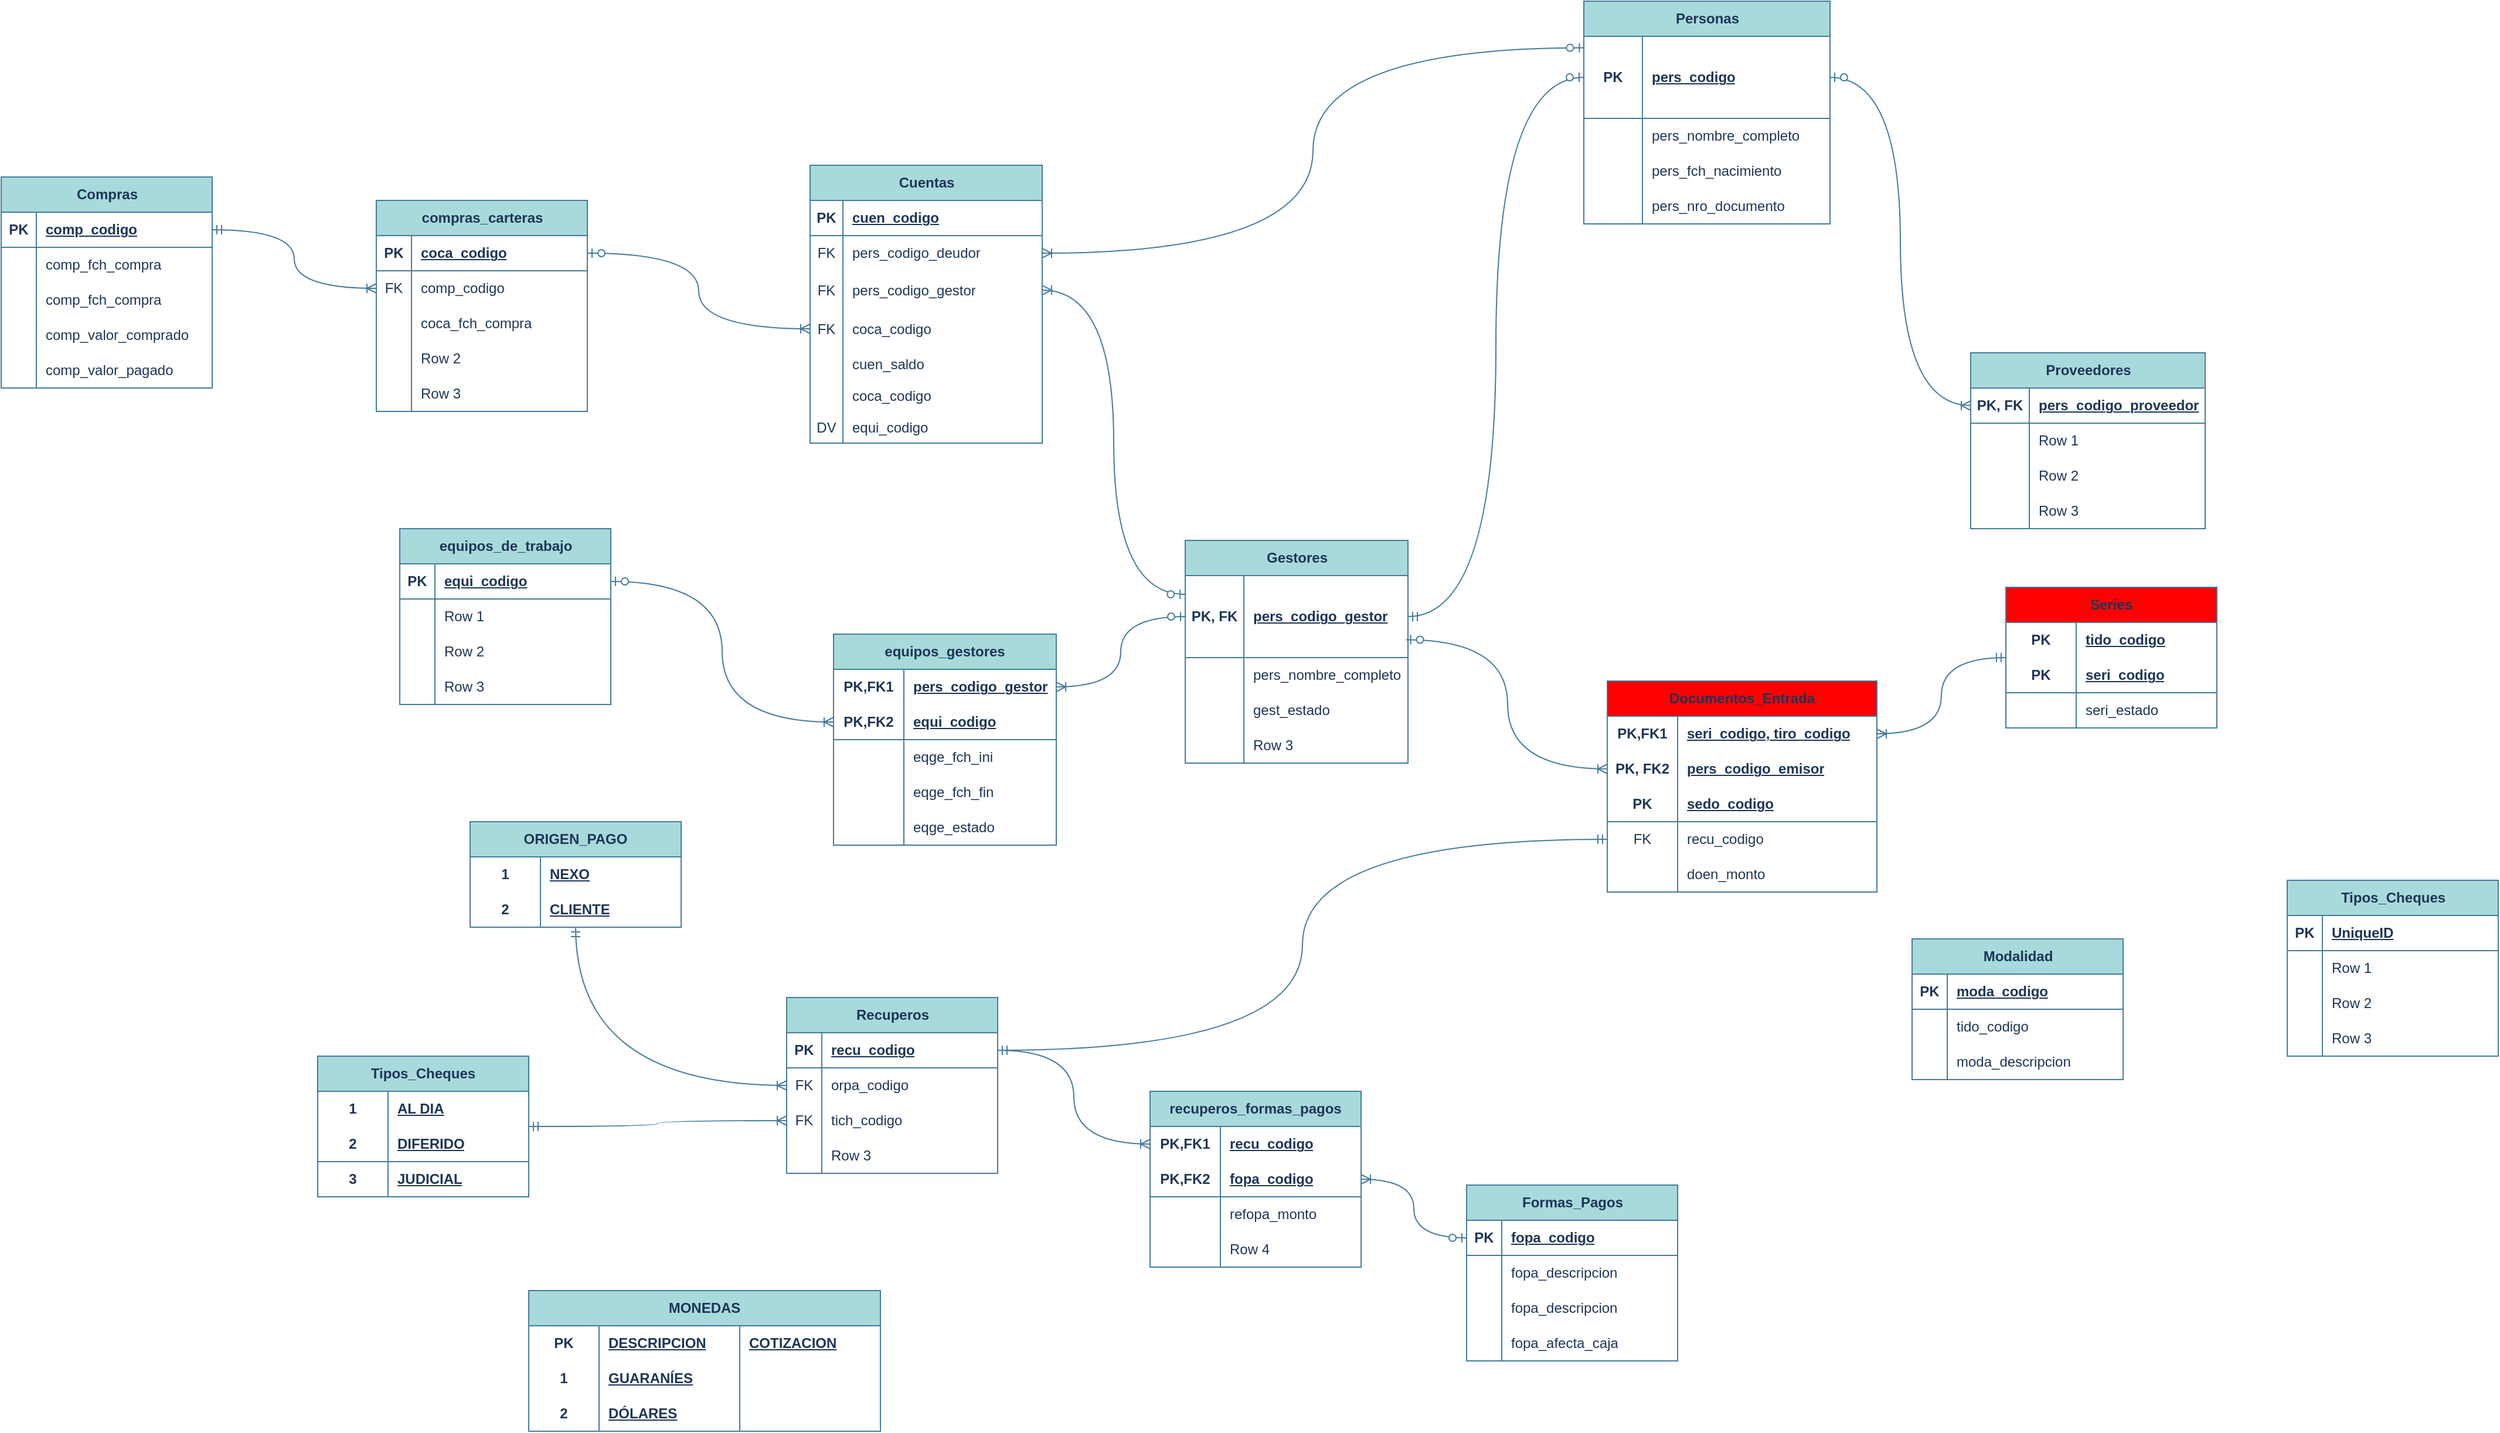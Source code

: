 <mxfile version="28.2.8">
  <diagram id="R2lEEEUBdFMjLlhIrx00" name="Page-1">
    <mxGraphModel dx="2071" dy="507" grid="1" gridSize="10" guides="0" tooltips="1" connect="1" arrows="1" fold="1" page="1" pageScale="1" pageWidth="1169" pageHeight="827" math="0" shadow="0" extFonts="Permanent Marker^https://fonts.googleapis.com/css?family=Permanent+Marker">
      <root>
        <mxCell id="0" />
        <mxCell id="1" parent="0" />
        <object label="Cuentas" galois="" id="V1QRmU60_maCaisbARo_-14">
          <mxCell style="shape=table;startSize=30;container=1;collapsible=1;childLayout=tableLayout;fixedRows=1;rowLines=0;fontStyle=1;align=center;resizeLast=1;html=1;strokeColor=#457B9D;fontColor=#1D3557;fillColor=#A8DADC;labelBackgroundColor=none;" parent="1" vertex="1">
            <mxGeometry x="50" y="300" width="198" height="237" as="geometry" />
          </mxCell>
        </object>
        <mxCell id="V1QRmU60_maCaisbARo_-15" value="" style="shape=tableRow;horizontal=0;startSize=0;swimlaneHead=0;swimlaneBody=0;fillColor=none;collapsible=0;dropTarget=0;points=[[0,0.5],[1,0.5]];portConstraint=eastwest;top=0;left=0;right=0;bottom=1;strokeColor=#457B9D;fontColor=#1D3557;labelBackgroundColor=none;" parent="V1QRmU60_maCaisbARo_-14" vertex="1">
          <mxGeometry y="30" width="198" height="30" as="geometry" />
        </mxCell>
        <mxCell id="V1QRmU60_maCaisbARo_-16" value="PK" style="shape=partialRectangle;connectable=0;fillColor=none;top=0;left=0;bottom=0;right=0;fontStyle=1;overflow=hidden;whiteSpace=wrap;html=1;strokeColor=#457B9D;fontColor=#1D3557;labelBackgroundColor=none;" parent="V1QRmU60_maCaisbARo_-15" vertex="1">
          <mxGeometry width="28" height="30" as="geometry">
            <mxRectangle width="28" height="30" as="alternateBounds" />
          </mxGeometry>
        </mxCell>
        <mxCell id="V1QRmU60_maCaisbARo_-17" value="cuen_codigo" style="shape=partialRectangle;connectable=0;fillColor=none;top=0;left=0;bottom=0;right=0;align=left;spacingLeft=6;fontStyle=5;overflow=hidden;whiteSpace=wrap;html=1;strokeColor=#457B9D;fontColor=#1D3557;labelBackgroundColor=none;" parent="V1QRmU60_maCaisbARo_-15" vertex="1">
          <mxGeometry x="28" width="170" height="30" as="geometry">
            <mxRectangle width="170" height="30" as="alternateBounds" />
          </mxGeometry>
        </mxCell>
        <mxCell id="V1QRmU60_maCaisbARo_-18" value="" style="shape=tableRow;horizontal=0;startSize=0;swimlaneHead=0;swimlaneBody=0;fillColor=none;collapsible=0;dropTarget=0;points=[[0,0.5],[1,0.5]];portConstraint=eastwest;top=0;left=0;right=0;bottom=0;strokeColor=#457B9D;fontColor=#1D3557;labelBackgroundColor=none;" parent="V1QRmU60_maCaisbARo_-14" vertex="1">
          <mxGeometry y="60" width="198" height="30" as="geometry" />
        </mxCell>
        <mxCell id="V1QRmU60_maCaisbARo_-19" value="FK" style="shape=partialRectangle;connectable=0;fillColor=none;top=0;left=0;bottom=0;right=0;editable=1;overflow=hidden;whiteSpace=wrap;html=1;strokeColor=#457B9D;fontColor=#1D3557;labelBackgroundColor=none;" parent="V1QRmU60_maCaisbARo_-18" vertex="1">
          <mxGeometry width="28" height="30" as="geometry">
            <mxRectangle width="28" height="30" as="alternateBounds" />
          </mxGeometry>
        </mxCell>
        <mxCell id="V1QRmU60_maCaisbARo_-20" value="pers_codigo_deudor" style="shape=partialRectangle;connectable=0;fillColor=none;top=0;left=0;bottom=0;right=0;align=left;spacingLeft=6;overflow=hidden;whiteSpace=wrap;html=1;strokeColor=#457B9D;fontColor=#1D3557;labelBackgroundColor=none;" parent="V1QRmU60_maCaisbARo_-18" vertex="1">
          <mxGeometry x="28" width="170" height="30" as="geometry">
            <mxRectangle width="170" height="30" as="alternateBounds" />
          </mxGeometry>
        </mxCell>
        <mxCell id="V1QRmU60_maCaisbARo_-80" style="shape=tableRow;horizontal=0;startSize=0;swimlaneHead=0;swimlaneBody=0;fillColor=none;collapsible=0;dropTarget=0;points=[[0,0.5],[1,0.5]];portConstraint=eastwest;top=0;left=0;right=0;bottom=0;strokeColor=#457B9D;fontColor=#1D3557;labelBackgroundColor=none;" parent="V1QRmU60_maCaisbARo_-14" vertex="1">
          <mxGeometry y="90" width="198" height="33" as="geometry" />
        </mxCell>
        <mxCell id="V1QRmU60_maCaisbARo_-81" value="FK" style="shape=partialRectangle;connectable=0;fillColor=none;top=0;left=0;bottom=0;right=0;editable=1;overflow=hidden;whiteSpace=wrap;html=1;strokeColor=#457B9D;fontColor=#1D3557;labelBackgroundColor=none;" parent="V1QRmU60_maCaisbARo_-80" vertex="1">
          <mxGeometry width="28" height="33" as="geometry">
            <mxRectangle width="28" height="33" as="alternateBounds" />
          </mxGeometry>
        </mxCell>
        <mxCell id="V1QRmU60_maCaisbARo_-82" value="pers_codigo_gestor" style="shape=partialRectangle;connectable=0;fillColor=none;top=0;left=0;bottom=0;right=0;align=left;spacingLeft=6;overflow=hidden;whiteSpace=wrap;html=1;strokeColor=#457B9D;fontColor=#1D3557;convertToSvg=1;labelBackgroundColor=none;" parent="V1QRmU60_maCaisbARo_-80" vertex="1">
          <mxGeometry x="28" width="170" height="33" as="geometry">
            <mxRectangle width="170" height="33" as="alternateBounds" />
          </mxGeometry>
        </mxCell>
        <mxCell id="LHTyLfZbqkuC3GhBX_H3-243" style="shape=tableRow;horizontal=0;startSize=0;swimlaneHead=0;swimlaneBody=0;fillColor=none;collapsible=0;dropTarget=0;points=[[0,0.5],[1,0.5]];portConstraint=eastwest;top=0;left=0;right=0;bottom=0;strokeColor=#457B9D;fontColor=#1D3557;labelBackgroundColor=none;" vertex="1" parent="V1QRmU60_maCaisbARo_-14">
          <mxGeometry y="123" width="198" height="33" as="geometry" />
        </mxCell>
        <mxCell id="LHTyLfZbqkuC3GhBX_H3-244" value="FK" style="shape=partialRectangle;connectable=0;fillColor=none;top=0;left=0;bottom=0;right=0;editable=1;overflow=hidden;whiteSpace=wrap;html=1;strokeColor=#457B9D;fontColor=#1D3557;labelBackgroundColor=none;" vertex="1" parent="LHTyLfZbqkuC3GhBX_H3-243">
          <mxGeometry width="28" height="33" as="geometry">
            <mxRectangle width="28" height="33" as="alternateBounds" />
          </mxGeometry>
        </mxCell>
        <mxCell id="LHTyLfZbqkuC3GhBX_H3-245" value="coca_codigo" style="shape=partialRectangle;connectable=0;fillColor=none;top=0;left=0;bottom=0;right=0;align=left;spacingLeft=6;overflow=hidden;whiteSpace=wrap;html=1;strokeColor=#457B9D;fontColor=#1D3557;convertToSvg=1;labelBackgroundColor=none;" vertex="1" parent="LHTyLfZbqkuC3GhBX_H3-243">
          <mxGeometry x="28" width="170" height="33" as="geometry">
            <mxRectangle width="170" height="33" as="alternateBounds" />
          </mxGeometry>
        </mxCell>
        <mxCell id="V1QRmU60_maCaisbARo_-89" style="shape=tableRow;horizontal=0;startSize=0;swimlaneHead=0;swimlaneBody=0;fillColor=none;collapsible=0;dropTarget=0;points=[[0,0.5],[1,0.5]];portConstraint=eastwest;top=0;left=0;right=0;bottom=0;strokeColor=#457B9D;fontColor=#1D3557;labelBackgroundColor=none;" parent="V1QRmU60_maCaisbARo_-14" vertex="1">
          <mxGeometry y="156" width="198" height="27" as="geometry" />
        </mxCell>
        <mxCell id="V1QRmU60_maCaisbARo_-90" style="shape=partialRectangle;connectable=0;fillColor=none;top=0;left=0;bottom=0;right=0;editable=1;overflow=hidden;whiteSpace=wrap;html=1;strokeColor=#457B9D;fontColor=#1D3557;labelBackgroundColor=none;" parent="V1QRmU60_maCaisbARo_-89" vertex="1">
          <mxGeometry width="28" height="27" as="geometry">
            <mxRectangle width="28" height="27" as="alternateBounds" />
          </mxGeometry>
        </mxCell>
        <mxCell id="V1QRmU60_maCaisbARo_-91" value="cuen_saldo" style="shape=partialRectangle;connectable=0;fillColor=none;top=0;left=0;bottom=0;right=0;align=left;spacingLeft=6;overflow=hidden;whiteSpace=wrap;html=1;strokeColor=#457B9D;fontColor=#1D3557;convertToSvg=1;labelBackgroundColor=none;" parent="V1QRmU60_maCaisbARo_-89" vertex="1">
          <mxGeometry x="28" width="170" height="27" as="geometry">
            <mxRectangle width="170" height="27" as="alternateBounds" />
          </mxGeometry>
        </mxCell>
        <mxCell id="V1QRmU60_maCaisbARo_-104" style="shape=tableRow;horizontal=0;startSize=0;swimlaneHead=0;swimlaneBody=0;fillColor=none;collapsible=0;dropTarget=0;points=[[0,0.5],[1,0.5]];portConstraint=eastwest;top=0;left=0;right=0;bottom=0;strokeColor=#457B9D;fontColor=#1D3557;labelBackgroundColor=none;" parent="V1QRmU60_maCaisbARo_-14" vertex="1">
          <mxGeometry y="183" width="198" height="27" as="geometry" />
        </mxCell>
        <mxCell id="V1QRmU60_maCaisbARo_-105" style="shape=partialRectangle;connectable=0;fillColor=none;top=0;left=0;bottom=0;right=0;editable=1;overflow=hidden;whiteSpace=wrap;html=1;strokeColor=#457B9D;fontColor=#1D3557;labelBackgroundColor=none;" parent="V1QRmU60_maCaisbARo_-104" vertex="1">
          <mxGeometry width="28" height="27" as="geometry">
            <mxRectangle width="28" height="27" as="alternateBounds" />
          </mxGeometry>
        </mxCell>
        <mxCell id="V1QRmU60_maCaisbARo_-106" value="coca_codigo" style="shape=partialRectangle;connectable=0;fillColor=none;top=0;left=0;bottom=0;right=0;align=left;spacingLeft=6;overflow=hidden;whiteSpace=wrap;html=1;strokeColor=#457B9D;fontColor=#1D3557;convertToSvg=1;labelBackgroundColor=none;" parent="V1QRmU60_maCaisbARo_-104" vertex="1">
          <mxGeometry x="28" width="170" height="27" as="geometry">
            <mxRectangle width="170" height="27" as="alternateBounds" />
          </mxGeometry>
        </mxCell>
        <mxCell id="LHTyLfZbqkuC3GhBX_H3-79" style="shape=tableRow;horizontal=0;startSize=0;swimlaneHead=0;swimlaneBody=0;fillColor=none;collapsible=0;dropTarget=0;points=[[0,0.5],[1,0.5]];portConstraint=eastwest;top=0;left=0;right=0;bottom=0;strokeColor=#457B9D;fontColor=#1D3557;labelBackgroundColor=none;" vertex="1" parent="V1QRmU60_maCaisbARo_-14">
          <mxGeometry y="210" width="198" height="27" as="geometry" />
        </mxCell>
        <mxCell id="LHTyLfZbqkuC3GhBX_H3-80" value="DV" style="shape=partialRectangle;connectable=0;fillColor=none;top=0;left=0;bottom=0;right=0;editable=1;overflow=hidden;whiteSpace=wrap;html=1;strokeColor=#457B9D;fontColor=#1D3557;labelBackgroundColor=none;" vertex="1" parent="LHTyLfZbqkuC3GhBX_H3-79">
          <mxGeometry width="28" height="27" as="geometry">
            <mxRectangle width="28" height="27" as="alternateBounds" />
          </mxGeometry>
        </mxCell>
        <mxCell id="LHTyLfZbqkuC3GhBX_H3-81" value="equi_codigo" style="shape=partialRectangle;connectable=0;fillColor=none;top=0;left=0;bottom=0;right=0;align=left;spacingLeft=6;overflow=hidden;whiteSpace=wrap;html=1;strokeColor=#457B9D;fontColor=#1D3557;convertToSvg=1;labelBackgroundColor=none;" vertex="1" parent="LHTyLfZbqkuC3GhBX_H3-79">
          <mxGeometry x="28" width="170" height="27" as="geometry">
            <mxRectangle width="170" height="27" as="alternateBounds" />
          </mxGeometry>
        </mxCell>
        <mxCell id="V1QRmU60_maCaisbARo_-135" value="Gestores" style="shape=table;startSize=30;container=1;collapsible=1;childLayout=tableLayout;fixedRows=1;rowLines=0;fontStyle=1;align=center;resizeLast=1;html=1;strokeColor=#457B9D;fontColor=#1D3557;fillColor=#A8DADC;labelBackgroundColor=none;" parent="1" vertex="1">
          <mxGeometry x="370" y="620" width="190" height="190" as="geometry" />
        </mxCell>
        <mxCell id="V1QRmU60_maCaisbARo_-136" value="" style="shape=tableRow;horizontal=0;startSize=0;swimlaneHead=0;swimlaneBody=0;fillColor=none;collapsible=0;dropTarget=0;points=[[0,0.5],[1,0.5]];portConstraint=eastwest;top=0;left=0;right=0;bottom=1;strokeColor=#457B9D;fontColor=#1D3557;labelBackgroundColor=none;" parent="V1QRmU60_maCaisbARo_-135" vertex="1">
          <mxGeometry y="30" width="190" height="70" as="geometry" />
        </mxCell>
        <mxCell id="V1QRmU60_maCaisbARo_-137" value="PK, FK" style="shape=partialRectangle;connectable=0;fillColor=none;top=0;left=0;bottom=0;right=0;fontStyle=1;overflow=hidden;whiteSpace=wrap;html=1;strokeColor=#457B9D;fontColor=#1D3557;labelBackgroundColor=none;" parent="V1QRmU60_maCaisbARo_-136" vertex="1">
          <mxGeometry width="50" height="70" as="geometry">
            <mxRectangle width="50" height="70" as="alternateBounds" />
          </mxGeometry>
        </mxCell>
        <mxCell id="V1QRmU60_maCaisbARo_-138" value="pers_codigo_gestor" style="shape=partialRectangle;connectable=0;fillColor=none;top=0;left=0;bottom=0;right=0;align=left;spacingLeft=6;fontStyle=5;overflow=hidden;whiteSpace=wrap;html=1;strokeColor=#457B9D;fontColor=#1D3557;labelBackgroundColor=none;" parent="V1QRmU60_maCaisbARo_-136" vertex="1">
          <mxGeometry x="50" width="140" height="70" as="geometry">
            <mxRectangle width="140" height="70" as="alternateBounds" />
          </mxGeometry>
        </mxCell>
        <mxCell id="V1QRmU60_maCaisbARo_-139" value="" style="shape=tableRow;horizontal=0;startSize=0;swimlaneHead=0;swimlaneBody=0;fillColor=none;collapsible=0;dropTarget=0;points=[[0,0.5],[1,0.5]];portConstraint=eastwest;top=0;left=0;right=0;bottom=0;strokeColor=#457B9D;fontColor=#1D3557;labelBackgroundColor=none;" parent="V1QRmU60_maCaisbARo_-135" vertex="1">
          <mxGeometry y="100" width="190" height="30" as="geometry" />
        </mxCell>
        <mxCell id="V1QRmU60_maCaisbARo_-140" value="" style="shape=partialRectangle;connectable=0;fillColor=none;top=0;left=0;bottom=0;right=0;editable=1;overflow=hidden;whiteSpace=wrap;html=1;strokeColor=#457B9D;fontColor=#1D3557;labelBackgroundColor=none;" parent="V1QRmU60_maCaisbARo_-139" vertex="1">
          <mxGeometry width="50" height="30" as="geometry">
            <mxRectangle width="50" height="30" as="alternateBounds" />
          </mxGeometry>
        </mxCell>
        <mxCell id="V1QRmU60_maCaisbARo_-141" value="pers_nombre_completo" style="shape=partialRectangle;connectable=0;fillColor=none;top=0;left=0;bottom=0;right=0;align=left;spacingLeft=6;overflow=hidden;whiteSpace=wrap;html=1;strokeColor=#457B9D;fontColor=#1D3557;labelBackgroundColor=none;" parent="V1QRmU60_maCaisbARo_-139" vertex="1">
          <mxGeometry x="50" width="140" height="30" as="geometry">
            <mxRectangle width="140" height="30" as="alternateBounds" />
          </mxGeometry>
        </mxCell>
        <mxCell id="V1QRmU60_maCaisbARo_-142" value="" style="shape=tableRow;horizontal=0;startSize=0;swimlaneHead=0;swimlaneBody=0;fillColor=none;collapsible=0;dropTarget=0;points=[[0,0.5],[1,0.5]];portConstraint=eastwest;top=0;left=0;right=0;bottom=0;strokeColor=#457B9D;fontColor=#1D3557;labelBackgroundColor=none;" parent="V1QRmU60_maCaisbARo_-135" vertex="1">
          <mxGeometry y="130" width="190" height="30" as="geometry" />
        </mxCell>
        <mxCell id="V1QRmU60_maCaisbARo_-143" value="" style="shape=partialRectangle;connectable=0;fillColor=none;top=0;left=0;bottom=0;right=0;editable=1;overflow=hidden;whiteSpace=wrap;html=1;strokeColor=#457B9D;fontColor=#1D3557;labelBackgroundColor=none;" parent="V1QRmU60_maCaisbARo_-142" vertex="1">
          <mxGeometry width="50" height="30" as="geometry">
            <mxRectangle width="50" height="30" as="alternateBounds" />
          </mxGeometry>
        </mxCell>
        <mxCell id="V1QRmU60_maCaisbARo_-144" value="gest_estado" style="shape=partialRectangle;connectable=0;fillColor=none;top=0;left=0;bottom=0;right=0;align=left;spacingLeft=6;overflow=hidden;whiteSpace=wrap;html=1;strokeColor=#457B9D;fontColor=#1D3557;labelBackgroundColor=none;" parent="V1QRmU60_maCaisbARo_-142" vertex="1">
          <mxGeometry x="50" width="140" height="30" as="geometry">
            <mxRectangle width="140" height="30" as="alternateBounds" />
          </mxGeometry>
        </mxCell>
        <mxCell id="V1QRmU60_maCaisbARo_-145" value="" style="shape=tableRow;horizontal=0;startSize=0;swimlaneHead=0;swimlaneBody=0;fillColor=none;collapsible=0;dropTarget=0;points=[[0,0.5],[1,0.5]];portConstraint=eastwest;top=0;left=0;right=0;bottom=0;strokeColor=#457B9D;fontColor=#1D3557;labelBackgroundColor=none;" parent="V1QRmU60_maCaisbARo_-135" vertex="1">
          <mxGeometry y="160" width="190" height="30" as="geometry" />
        </mxCell>
        <mxCell id="V1QRmU60_maCaisbARo_-146" value="" style="shape=partialRectangle;connectable=0;fillColor=none;top=0;left=0;bottom=0;right=0;editable=1;overflow=hidden;whiteSpace=wrap;html=1;strokeColor=#457B9D;fontColor=#1D3557;labelBackgroundColor=none;" parent="V1QRmU60_maCaisbARo_-145" vertex="1">
          <mxGeometry width="50" height="30" as="geometry">
            <mxRectangle width="50" height="30" as="alternateBounds" />
          </mxGeometry>
        </mxCell>
        <mxCell id="V1QRmU60_maCaisbARo_-147" value="Row 3" style="shape=partialRectangle;connectable=0;fillColor=none;top=0;left=0;bottom=0;right=0;align=left;spacingLeft=6;overflow=hidden;whiteSpace=wrap;html=1;strokeColor=#457B9D;fontColor=#1D3557;labelBackgroundColor=none;" parent="V1QRmU60_maCaisbARo_-145" vertex="1">
          <mxGeometry x="50" width="140" height="30" as="geometry">
            <mxRectangle width="140" height="30" as="alternateBounds" />
          </mxGeometry>
        </mxCell>
        <mxCell id="V1QRmU60_maCaisbARo_-148" value="" style="edgeStyle=orthogonalEdgeStyle;fontSize=12;html=1;endArrow=ERzeroToOne;startArrow=ERmandOne;rounded=0;strokeColor=#457B9D;fontColor=default;fillColor=#A8DADC;exitX=1;exitY=0.5;exitDx=0;exitDy=0;entryX=0;entryY=0.5;entryDx=0;entryDy=0;curved=1;labelBackgroundColor=none;" parent="1" source="V1QRmU60_maCaisbARo_-136" target="V1QRmU60_maCaisbARo_-108" edge="1">
          <mxGeometry width="100" height="100" relative="1" as="geometry">
            <mxPoint x="340" y="390" as="sourcePoint" />
            <mxPoint x="440" y="290" as="targetPoint" />
          </mxGeometry>
        </mxCell>
        <mxCell id="V1QRmU60_maCaisbARo_-162" value="equipos_de_trabajo" style="shape=table;startSize=30;container=1;collapsible=1;childLayout=tableLayout;fixedRows=1;rowLines=0;fontStyle=1;align=center;resizeLast=1;html=1;strokeColor=#457B9D;fontColor=#1D3557;fillColor=#A8DADC;labelBackgroundColor=none;" parent="1" vertex="1">
          <mxGeometry x="-300" y="610" width="180" height="150" as="geometry" />
        </mxCell>
        <mxCell id="V1QRmU60_maCaisbARo_-163" value="" style="shape=tableRow;horizontal=0;startSize=0;swimlaneHead=0;swimlaneBody=0;fillColor=none;collapsible=0;dropTarget=0;points=[[0,0.5],[1,0.5]];portConstraint=eastwest;top=0;left=0;right=0;bottom=1;strokeColor=#457B9D;fontColor=#1D3557;labelBackgroundColor=none;" parent="V1QRmU60_maCaisbARo_-162" vertex="1">
          <mxGeometry y="30" width="180" height="30" as="geometry" />
        </mxCell>
        <mxCell id="V1QRmU60_maCaisbARo_-164" value="PK" style="shape=partialRectangle;connectable=0;fillColor=none;top=0;left=0;bottom=0;right=0;fontStyle=1;overflow=hidden;whiteSpace=wrap;html=1;strokeColor=#457B9D;fontColor=#1D3557;labelBackgroundColor=none;" parent="V1QRmU60_maCaisbARo_-163" vertex="1">
          <mxGeometry width="30" height="30" as="geometry">
            <mxRectangle width="30" height="30" as="alternateBounds" />
          </mxGeometry>
        </mxCell>
        <mxCell id="V1QRmU60_maCaisbARo_-165" value="equi_codigo" style="shape=partialRectangle;connectable=0;fillColor=none;top=0;left=0;bottom=0;right=0;align=left;spacingLeft=6;fontStyle=5;overflow=hidden;whiteSpace=wrap;html=1;strokeColor=#457B9D;fontColor=#1D3557;labelBackgroundColor=none;" parent="V1QRmU60_maCaisbARo_-163" vertex="1">
          <mxGeometry x="30" width="150" height="30" as="geometry">
            <mxRectangle width="150" height="30" as="alternateBounds" />
          </mxGeometry>
        </mxCell>
        <mxCell id="V1QRmU60_maCaisbARo_-166" value="" style="shape=tableRow;horizontal=0;startSize=0;swimlaneHead=0;swimlaneBody=0;fillColor=none;collapsible=0;dropTarget=0;points=[[0,0.5],[1,0.5]];portConstraint=eastwest;top=0;left=0;right=0;bottom=0;strokeColor=#457B9D;fontColor=#1D3557;labelBackgroundColor=none;" parent="V1QRmU60_maCaisbARo_-162" vertex="1">
          <mxGeometry y="60" width="180" height="30" as="geometry" />
        </mxCell>
        <mxCell id="V1QRmU60_maCaisbARo_-167" value="" style="shape=partialRectangle;connectable=0;fillColor=none;top=0;left=0;bottom=0;right=0;editable=1;overflow=hidden;whiteSpace=wrap;html=1;strokeColor=#457B9D;fontColor=#1D3557;labelBackgroundColor=none;" parent="V1QRmU60_maCaisbARo_-166" vertex="1">
          <mxGeometry width="30" height="30" as="geometry">
            <mxRectangle width="30" height="30" as="alternateBounds" />
          </mxGeometry>
        </mxCell>
        <mxCell id="V1QRmU60_maCaisbARo_-168" value="Row 1" style="shape=partialRectangle;connectable=0;fillColor=none;top=0;left=0;bottom=0;right=0;align=left;spacingLeft=6;overflow=hidden;whiteSpace=wrap;html=1;strokeColor=#457B9D;fontColor=#1D3557;labelBackgroundColor=none;" parent="V1QRmU60_maCaisbARo_-166" vertex="1">
          <mxGeometry x="30" width="150" height="30" as="geometry">
            <mxRectangle width="150" height="30" as="alternateBounds" />
          </mxGeometry>
        </mxCell>
        <mxCell id="V1QRmU60_maCaisbARo_-169" value="" style="shape=tableRow;horizontal=0;startSize=0;swimlaneHead=0;swimlaneBody=0;fillColor=none;collapsible=0;dropTarget=0;points=[[0,0.5],[1,0.5]];portConstraint=eastwest;top=0;left=0;right=0;bottom=0;strokeColor=#457B9D;fontColor=#1D3557;labelBackgroundColor=none;" parent="V1QRmU60_maCaisbARo_-162" vertex="1">
          <mxGeometry y="90" width="180" height="30" as="geometry" />
        </mxCell>
        <mxCell id="V1QRmU60_maCaisbARo_-170" value="" style="shape=partialRectangle;connectable=0;fillColor=none;top=0;left=0;bottom=0;right=0;editable=1;overflow=hidden;whiteSpace=wrap;html=1;strokeColor=#457B9D;fontColor=#1D3557;labelBackgroundColor=none;" parent="V1QRmU60_maCaisbARo_-169" vertex="1">
          <mxGeometry width="30" height="30" as="geometry">
            <mxRectangle width="30" height="30" as="alternateBounds" />
          </mxGeometry>
        </mxCell>
        <mxCell id="V1QRmU60_maCaisbARo_-171" value="Row 2" style="shape=partialRectangle;connectable=0;fillColor=none;top=0;left=0;bottom=0;right=0;align=left;spacingLeft=6;overflow=hidden;whiteSpace=wrap;html=1;strokeColor=#457B9D;fontColor=#1D3557;labelBackgroundColor=none;" parent="V1QRmU60_maCaisbARo_-169" vertex="1">
          <mxGeometry x="30" width="150" height="30" as="geometry">
            <mxRectangle width="150" height="30" as="alternateBounds" />
          </mxGeometry>
        </mxCell>
        <mxCell id="V1QRmU60_maCaisbARo_-172" value="" style="shape=tableRow;horizontal=0;startSize=0;swimlaneHead=0;swimlaneBody=0;fillColor=none;collapsible=0;dropTarget=0;points=[[0,0.5],[1,0.5]];portConstraint=eastwest;top=0;left=0;right=0;bottom=0;strokeColor=#457B9D;fontColor=#1D3557;labelBackgroundColor=none;" parent="V1QRmU60_maCaisbARo_-162" vertex="1">
          <mxGeometry y="120" width="180" height="30" as="geometry" />
        </mxCell>
        <mxCell id="V1QRmU60_maCaisbARo_-173" value="" style="shape=partialRectangle;connectable=0;fillColor=none;top=0;left=0;bottom=0;right=0;editable=1;overflow=hidden;whiteSpace=wrap;html=1;strokeColor=#457B9D;fontColor=#1D3557;labelBackgroundColor=none;" parent="V1QRmU60_maCaisbARo_-172" vertex="1">
          <mxGeometry width="30" height="30" as="geometry">
            <mxRectangle width="30" height="30" as="alternateBounds" />
          </mxGeometry>
        </mxCell>
        <mxCell id="V1QRmU60_maCaisbARo_-174" value="Row 3" style="shape=partialRectangle;connectable=0;fillColor=none;top=0;left=0;bottom=0;right=0;align=left;spacingLeft=6;overflow=hidden;whiteSpace=wrap;html=1;strokeColor=#457B9D;fontColor=#1D3557;labelBackgroundColor=none;" parent="V1QRmU60_maCaisbARo_-172" vertex="1">
          <mxGeometry x="30" width="150" height="30" as="geometry">
            <mxRectangle width="150" height="30" as="alternateBounds" />
          </mxGeometry>
        </mxCell>
        <mxCell id="LHTyLfZbqkuC3GhBX_H3-2" value="" style="edgeStyle=orthogonalEdgeStyle;fontSize=12;html=1;endArrow=ERoneToMany;startArrow=ERzeroToOne;rounded=0;exitX=0;exitY=0.5;exitDx=0;exitDy=0;curved=1;entryX=1;entryY=0.5;entryDx=0;entryDy=0;labelBackgroundColor=none;strokeColor=#457B9D;fontColor=default;" edge="1" parent="1" source="V1QRmU60_maCaisbARo_-136" target="LHTyLfZbqkuC3GhBX_H3-9">
          <mxGeometry width="100" height="100" relative="1" as="geometry">
            <mxPoint x="70" y="470" as="sourcePoint" />
            <mxPoint x="90" y="410" as="targetPoint" />
          </mxGeometry>
        </mxCell>
        <mxCell id="LHTyLfZbqkuC3GhBX_H3-4" value="" style="edgeStyle=orthogonalEdgeStyle;fontSize=12;html=1;endArrow=ERoneToMany;startArrow=ERzeroToOne;rounded=0;entryX=0;entryY=0.5;entryDx=0;entryDy=0;curved=1;exitX=1;exitY=0.5;exitDx=0;exitDy=0;labelBackgroundColor=none;strokeColor=#457B9D;fontColor=default;" edge="1" parent="1" source="V1QRmU60_maCaisbARo_-163" target="LHTyLfZbqkuC3GhBX_H3-12">
          <mxGeometry width="100" height="100" relative="1" as="geometry">
            <mxPoint x="-140" y="480" as="sourcePoint" />
            <mxPoint x="420" y="500" as="targetPoint" />
          </mxGeometry>
        </mxCell>
        <mxCell id="LHTyLfZbqkuC3GhBX_H3-5" value="" style="edgeStyle=orthogonalEdgeStyle;fontSize=12;html=1;endArrow=ERoneToMany;startArrow=ERzeroToOne;rounded=0;exitX=0.001;exitY=0.14;exitDx=0;exitDy=0;exitPerimeter=0;curved=1;labelBackgroundColor=none;strokeColor=#457B9D;fontColor=default;" edge="1" parent="1" source="V1QRmU60_maCaisbARo_-108" target="V1QRmU60_maCaisbARo_-18">
          <mxGeometry width="100" height="100" relative="1" as="geometry">
            <mxPoint x="550" y="500" as="sourcePoint" />
            <mxPoint x="330" y="420" as="targetPoint" />
          </mxGeometry>
        </mxCell>
        <mxCell id="V1QRmU60_maCaisbARo_-107" value="Personas" style="shape=table;startSize=30;container=1;collapsible=1;childLayout=tableLayout;fixedRows=1;rowLines=0;fontStyle=1;align=center;resizeLast=1;html=1;strokeColor=#457B9D;fontColor=#1D3557;fillColor=#A8DADC;labelBackgroundColor=none;" parent="1" vertex="1">
          <mxGeometry x="710" y="160" width="210" height="190" as="geometry" />
        </mxCell>
        <mxCell id="V1QRmU60_maCaisbARo_-108" value="" style="shape=tableRow;horizontal=0;startSize=0;swimlaneHead=0;swimlaneBody=0;fillColor=none;collapsible=0;dropTarget=0;points=[[0.11,0.96,0,0,0],[0.5,0.96,0,0,0],[0.99,0.96,0,0,0]];portConstraint=eastwest;top=0;left=0;right=0;bottom=1;strokeColor=#457B9D;fontColor=#1D3557;labelBackgroundColor=none;" parent="V1QRmU60_maCaisbARo_-107" vertex="1">
          <mxGeometry y="30" width="210" height="70" as="geometry" />
        </mxCell>
        <mxCell id="V1QRmU60_maCaisbARo_-109" value="PK" style="shape=partialRectangle;connectable=0;fillColor=none;top=0;left=0;bottom=0;right=0;fontStyle=1;overflow=hidden;whiteSpace=wrap;html=1;strokeColor=#457B9D;fontColor=#1D3557;labelBackgroundColor=none;" parent="V1QRmU60_maCaisbARo_-108" vertex="1">
          <mxGeometry width="50" height="70" as="geometry">
            <mxRectangle width="50" height="70" as="alternateBounds" />
          </mxGeometry>
        </mxCell>
        <mxCell id="V1QRmU60_maCaisbARo_-110" value="pers_codigo" style="shape=partialRectangle;connectable=0;fillColor=none;top=0;left=0;bottom=0;right=0;align=left;spacingLeft=6;fontStyle=5;overflow=hidden;whiteSpace=wrap;html=1;strokeColor=#457B9D;fontColor=#1D3557;labelBackgroundColor=none;" parent="V1QRmU60_maCaisbARo_-108" vertex="1">
          <mxGeometry x="50" width="160" height="70" as="geometry">
            <mxRectangle width="160" height="70" as="alternateBounds" />
          </mxGeometry>
        </mxCell>
        <mxCell id="V1QRmU60_maCaisbARo_-111" value="" style="shape=tableRow;horizontal=0;startSize=0;swimlaneHead=0;swimlaneBody=0;fillColor=none;collapsible=0;dropTarget=0;points=[[0,0.5],[1,0.5]];portConstraint=eastwest;top=0;left=0;right=0;bottom=0;strokeColor=#457B9D;fontColor=#1D3557;labelBackgroundColor=none;" parent="V1QRmU60_maCaisbARo_-107" vertex="1">
          <mxGeometry y="100" width="210" height="30" as="geometry" />
        </mxCell>
        <mxCell id="V1QRmU60_maCaisbARo_-112" value="" style="shape=partialRectangle;connectable=0;fillColor=none;top=0;left=0;bottom=0;right=0;editable=1;overflow=hidden;whiteSpace=wrap;html=1;strokeColor=#457B9D;fontColor=#1D3557;labelBackgroundColor=none;" parent="V1QRmU60_maCaisbARo_-111" vertex="1">
          <mxGeometry width="50" height="30" as="geometry">
            <mxRectangle width="50" height="30" as="alternateBounds" />
          </mxGeometry>
        </mxCell>
        <mxCell id="V1QRmU60_maCaisbARo_-113" value="pers_nombre_completo" style="shape=partialRectangle;connectable=0;fillColor=none;top=0;left=0;bottom=0;right=0;align=left;spacingLeft=6;overflow=hidden;whiteSpace=wrap;html=1;strokeColor=#457B9D;fontColor=#1D3557;labelBackgroundColor=none;" parent="V1QRmU60_maCaisbARo_-111" vertex="1">
          <mxGeometry x="50" width="160" height="30" as="geometry">
            <mxRectangle width="160" height="30" as="alternateBounds" />
          </mxGeometry>
        </mxCell>
        <mxCell id="V1QRmU60_maCaisbARo_-114" value="" style="shape=tableRow;horizontal=0;startSize=0;swimlaneHead=0;swimlaneBody=0;fillColor=none;collapsible=0;dropTarget=0;points=[[0,0.5],[1,0.5]];portConstraint=eastwest;top=0;left=0;right=0;bottom=0;strokeColor=#457B9D;fontColor=#1D3557;labelBackgroundColor=none;" parent="V1QRmU60_maCaisbARo_-107" vertex="1">
          <mxGeometry y="130" width="210" height="30" as="geometry" />
        </mxCell>
        <mxCell id="V1QRmU60_maCaisbARo_-115" value="" style="shape=partialRectangle;connectable=0;fillColor=none;top=0;left=0;bottom=0;right=0;editable=1;overflow=hidden;whiteSpace=wrap;html=1;strokeColor=#457B9D;fontColor=#1D3557;labelBackgroundColor=none;" parent="V1QRmU60_maCaisbARo_-114" vertex="1">
          <mxGeometry width="50" height="30" as="geometry">
            <mxRectangle width="50" height="30" as="alternateBounds" />
          </mxGeometry>
        </mxCell>
        <mxCell id="V1QRmU60_maCaisbARo_-116" value="pers_fch_nacimiento" style="shape=partialRectangle;connectable=0;fillColor=none;top=0;left=0;bottom=0;right=0;align=left;spacingLeft=6;overflow=hidden;whiteSpace=wrap;html=1;strokeColor=#457B9D;fontColor=#1D3557;labelBackgroundColor=none;" parent="V1QRmU60_maCaisbARo_-114" vertex="1">
          <mxGeometry x="50" width="160" height="30" as="geometry">
            <mxRectangle width="160" height="30" as="alternateBounds" />
          </mxGeometry>
        </mxCell>
        <mxCell id="V1QRmU60_maCaisbARo_-117" value="" style="shape=tableRow;horizontal=0;startSize=0;swimlaneHead=0;swimlaneBody=0;fillColor=none;collapsible=0;dropTarget=0;points=[[0,0.5],[1,0.5]];portConstraint=eastwest;top=0;left=0;right=0;bottom=0;strokeColor=#457B9D;fontColor=#1D3557;labelBackgroundColor=none;" parent="V1QRmU60_maCaisbARo_-107" vertex="1">
          <mxGeometry y="160" width="210" height="30" as="geometry" />
        </mxCell>
        <mxCell id="V1QRmU60_maCaisbARo_-118" value="" style="shape=partialRectangle;connectable=0;fillColor=none;top=0;left=0;bottom=0;right=0;editable=1;overflow=hidden;whiteSpace=wrap;html=1;strokeColor=#457B9D;fontColor=#1D3557;labelBackgroundColor=none;" parent="V1QRmU60_maCaisbARo_-117" vertex="1">
          <mxGeometry width="50" height="30" as="geometry">
            <mxRectangle width="50" height="30" as="alternateBounds" />
          </mxGeometry>
        </mxCell>
        <mxCell id="V1QRmU60_maCaisbARo_-119" value="pers_nro_documento" style="shape=partialRectangle;connectable=0;fillColor=none;top=0;left=0;bottom=0;right=0;align=left;spacingLeft=6;overflow=hidden;whiteSpace=wrap;html=1;strokeColor=#457B9D;fontColor=#1D3557;labelBackgroundColor=none;" parent="V1QRmU60_maCaisbARo_-117" vertex="1">
          <mxGeometry x="50" width="160" height="30" as="geometry">
            <mxRectangle width="160" height="30" as="alternateBounds" />
          </mxGeometry>
        </mxCell>
        <mxCell id="LHTyLfZbqkuC3GhBX_H3-7" value="" style="edgeStyle=orthogonalEdgeStyle;fontSize=12;html=1;endArrow=ERoneToMany;startArrow=ERzeroToOne;rounded=0;exitX=-0.002;exitY=0.228;exitDx=0;exitDy=0;exitPerimeter=0;curved=1;labelBackgroundColor=none;strokeColor=#457B9D;fontColor=default;" edge="1" parent="1" source="V1QRmU60_maCaisbARo_-136" target="V1QRmU60_maCaisbARo_-80">
          <mxGeometry width="100" height="100" relative="1" as="geometry">
            <mxPoint x="420" y="620" as="sourcePoint" />
            <mxPoint x="520" y="520" as="targetPoint" />
          </mxGeometry>
        </mxCell>
        <mxCell id="LHTyLfZbqkuC3GhBX_H3-8" value="equipos_gestores" style="shape=table;startSize=30;container=1;collapsible=1;childLayout=tableLayout;fixedRows=1;rowLines=0;fontStyle=1;align=center;resizeLast=1;html=1;whiteSpace=wrap;labelBackgroundColor=none;fillColor=#A8DADC;strokeColor=#457B9D;fontColor=#1D3557;" vertex="1" parent="1">
          <mxGeometry x="70" y="700" width="190" height="180" as="geometry" />
        </mxCell>
        <mxCell id="LHTyLfZbqkuC3GhBX_H3-9" value="" style="shape=tableRow;horizontal=0;startSize=0;swimlaneHead=0;swimlaneBody=0;fillColor=none;collapsible=0;dropTarget=0;points=[[0,0.5],[1,0.5]];portConstraint=eastwest;top=0;left=0;right=0;bottom=0;html=1;labelBackgroundColor=none;strokeColor=#457B9D;fontColor=#1D3557;" vertex="1" parent="LHTyLfZbqkuC3GhBX_H3-8">
          <mxGeometry y="30" width="190" height="30" as="geometry" />
        </mxCell>
        <mxCell id="LHTyLfZbqkuC3GhBX_H3-10" value="PK,FK1" style="shape=partialRectangle;connectable=0;fillColor=none;top=0;left=0;bottom=0;right=0;fontStyle=1;overflow=hidden;html=1;whiteSpace=wrap;labelBackgroundColor=none;strokeColor=#457B9D;fontColor=#1D3557;" vertex="1" parent="LHTyLfZbqkuC3GhBX_H3-9">
          <mxGeometry width="60" height="30" as="geometry">
            <mxRectangle width="60" height="30" as="alternateBounds" />
          </mxGeometry>
        </mxCell>
        <mxCell id="LHTyLfZbqkuC3GhBX_H3-11" value="pers_codigo_gestor" style="shape=partialRectangle;connectable=0;fillColor=none;top=0;left=0;bottom=0;right=0;align=left;spacingLeft=6;fontStyle=5;overflow=hidden;html=1;whiteSpace=wrap;labelBackgroundColor=none;strokeColor=#457B9D;fontColor=#1D3557;" vertex="1" parent="LHTyLfZbqkuC3GhBX_H3-9">
          <mxGeometry x="60" width="130" height="30" as="geometry">
            <mxRectangle width="130" height="30" as="alternateBounds" />
          </mxGeometry>
        </mxCell>
        <mxCell id="LHTyLfZbqkuC3GhBX_H3-12" value="" style="shape=tableRow;horizontal=0;startSize=0;swimlaneHead=0;swimlaneBody=0;fillColor=none;collapsible=0;dropTarget=0;points=[[0,0.5],[1,0.5]];portConstraint=eastwest;top=0;left=0;right=0;bottom=1;html=1;labelBackgroundColor=none;strokeColor=#457B9D;fontColor=#1D3557;" vertex="1" parent="LHTyLfZbqkuC3GhBX_H3-8">
          <mxGeometry y="60" width="190" height="30" as="geometry" />
        </mxCell>
        <mxCell id="LHTyLfZbqkuC3GhBX_H3-13" value="PK,FK2" style="shape=partialRectangle;connectable=0;fillColor=none;top=0;left=0;bottom=0;right=0;fontStyle=1;overflow=hidden;html=1;whiteSpace=wrap;labelBackgroundColor=none;strokeColor=#457B9D;fontColor=#1D3557;" vertex="1" parent="LHTyLfZbqkuC3GhBX_H3-12">
          <mxGeometry width="60" height="30" as="geometry">
            <mxRectangle width="60" height="30" as="alternateBounds" />
          </mxGeometry>
        </mxCell>
        <mxCell id="LHTyLfZbqkuC3GhBX_H3-14" value="equi_codigo" style="shape=partialRectangle;connectable=0;fillColor=none;top=0;left=0;bottom=0;right=0;align=left;spacingLeft=6;fontStyle=5;overflow=hidden;html=1;whiteSpace=wrap;labelBackgroundColor=none;strokeColor=#457B9D;fontColor=#1D3557;" vertex="1" parent="LHTyLfZbqkuC3GhBX_H3-12">
          <mxGeometry x="60" width="130" height="30" as="geometry">
            <mxRectangle width="130" height="30" as="alternateBounds" />
          </mxGeometry>
        </mxCell>
        <mxCell id="LHTyLfZbqkuC3GhBX_H3-15" value="" style="shape=tableRow;horizontal=0;startSize=0;swimlaneHead=0;swimlaneBody=0;fillColor=none;collapsible=0;dropTarget=0;points=[[0,0.5],[1,0.5]];portConstraint=eastwest;top=0;left=0;right=0;bottom=0;html=1;labelBackgroundColor=none;strokeColor=#457B9D;fontColor=#1D3557;" vertex="1" parent="LHTyLfZbqkuC3GhBX_H3-8">
          <mxGeometry y="90" width="190" height="30" as="geometry" />
        </mxCell>
        <mxCell id="LHTyLfZbqkuC3GhBX_H3-16" value="" style="shape=partialRectangle;connectable=0;fillColor=none;top=0;left=0;bottom=0;right=0;editable=1;overflow=hidden;html=1;whiteSpace=wrap;labelBackgroundColor=none;strokeColor=#457B9D;fontColor=#1D3557;" vertex="1" parent="LHTyLfZbqkuC3GhBX_H3-15">
          <mxGeometry width="60" height="30" as="geometry">
            <mxRectangle width="60" height="30" as="alternateBounds" />
          </mxGeometry>
        </mxCell>
        <mxCell id="LHTyLfZbqkuC3GhBX_H3-17" value="eqge_fch_ini" style="shape=partialRectangle;connectable=0;fillColor=none;top=0;left=0;bottom=0;right=0;align=left;spacingLeft=6;overflow=hidden;html=1;whiteSpace=wrap;labelBackgroundColor=none;strokeColor=#457B9D;fontColor=#1D3557;" vertex="1" parent="LHTyLfZbqkuC3GhBX_H3-15">
          <mxGeometry x="60" width="130" height="30" as="geometry">
            <mxRectangle width="130" height="30" as="alternateBounds" />
          </mxGeometry>
        </mxCell>
        <mxCell id="LHTyLfZbqkuC3GhBX_H3-18" value="" style="shape=tableRow;horizontal=0;startSize=0;swimlaneHead=0;swimlaneBody=0;fillColor=none;collapsible=0;dropTarget=0;points=[[0,0.5],[1,0.5]];portConstraint=eastwest;top=0;left=0;right=0;bottom=0;html=1;labelBackgroundColor=none;strokeColor=#457B9D;fontColor=#1D3557;" vertex="1" parent="LHTyLfZbqkuC3GhBX_H3-8">
          <mxGeometry y="120" width="190" height="30" as="geometry" />
        </mxCell>
        <mxCell id="LHTyLfZbqkuC3GhBX_H3-19" value="" style="shape=partialRectangle;connectable=0;fillColor=none;top=0;left=0;bottom=0;right=0;editable=1;overflow=hidden;html=1;whiteSpace=wrap;labelBackgroundColor=none;strokeColor=#457B9D;fontColor=#1D3557;" vertex="1" parent="LHTyLfZbqkuC3GhBX_H3-18">
          <mxGeometry width="60" height="30" as="geometry">
            <mxRectangle width="60" height="30" as="alternateBounds" />
          </mxGeometry>
        </mxCell>
        <mxCell id="LHTyLfZbqkuC3GhBX_H3-20" value="eqge_fch_fin" style="shape=partialRectangle;connectable=0;fillColor=none;top=0;left=0;bottom=0;right=0;align=left;spacingLeft=6;overflow=hidden;html=1;whiteSpace=wrap;labelBackgroundColor=none;strokeColor=#457B9D;fontColor=#1D3557;" vertex="1" parent="LHTyLfZbqkuC3GhBX_H3-18">
          <mxGeometry x="60" width="130" height="30" as="geometry">
            <mxRectangle width="130" height="30" as="alternateBounds" />
          </mxGeometry>
        </mxCell>
        <mxCell id="LHTyLfZbqkuC3GhBX_H3-40" style="shape=tableRow;horizontal=0;startSize=0;swimlaneHead=0;swimlaneBody=0;fillColor=none;collapsible=0;dropTarget=0;points=[[0,0.5],[1,0.5]];portConstraint=eastwest;top=0;left=0;right=0;bottom=0;html=1;labelBackgroundColor=none;strokeColor=#457B9D;fontColor=#1D3557;" vertex="1" parent="LHTyLfZbqkuC3GhBX_H3-8">
          <mxGeometry y="150" width="190" height="30" as="geometry" />
        </mxCell>
        <mxCell id="LHTyLfZbqkuC3GhBX_H3-41" style="shape=partialRectangle;connectable=0;fillColor=none;top=0;left=0;bottom=0;right=0;editable=1;overflow=hidden;html=1;whiteSpace=wrap;labelBackgroundColor=none;strokeColor=#457B9D;fontColor=#1D3557;" vertex="1" parent="LHTyLfZbqkuC3GhBX_H3-40">
          <mxGeometry width="60" height="30" as="geometry">
            <mxRectangle width="60" height="30" as="alternateBounds" />
          </mxGeometry>
        </mxCell>
        <mxCell id="LHTyLfZbqkuC3GhBX_H3-42" value="eqge_estado" style="shape=partialRectangle;connectable=0;fillColor=none;top=0;left=0;bottom=0;right=0;align=left;spacingLeft=6;overflow=hidden;html=1;whiteSpace=wrap;labelBackgroundColor=none;strokeColor=#457B9D;fontColor=#1D3557;" vertex="1" parent="LHTyLfZbqkuC3GhBX_H3-40">
          <mxGeometry x="60" width="130" height="30" as="geometry">
            <mxRectangle width="130" height="30" as="alternateBounds" />
          </mxGeometry>
        </mxCell>
        <mxCell id="LHTyLfZbqkuC3GhBX_H3-49" value="compras_carteras" style="shape=table;startSize=30;container=1;collapsible=1;childLayout=tableLayout;fixedRows=1;rowLines=0;fontStyle=1;align=center;resizeLast=1;html=1;strokeColor=#457B9D;fontColor=#1D3557;fillColor=#A8DADC;" vertex="1" parent="1">
          <mxGeometry x="-320" y="330" width="180" height="180" as="geometry" />
        </mxCell>
        <mxCell id="LHTyLfZbqkuC3GhBX_H3-50" value="" style="shape=tableRow;horizontal=0;startSize=0;swimlaneHead=0;swimlaneBody=0;fillColor=none;collapsible=0;dropTarget=0;points=[[0,0.5],[1,0.5]];portConstraint=eastwest;top=0;left=0;right=0;bottom=1;strokeColor=#457B9D;fontColor=#1D3557;" vertex="1" parent="LHTyLfZbqkuC3GhBX_H3-49">
          <mxGeometry y="30" width="180" height="30" as="geometry" />
        </mxCell>
        <mxCell id="LHTyLfZbqkuC3GhBX_H3-51" value="PK" style="shape=partialRectangle;connectable=0;fillColor=none;top=0;left=0;bottom=0;right=0;fontStyle=1;overflow=hidden;whiteSpace=wrap;html=1;strokeColor=#457B9D;fontColor=#1D3557;" vertex="1" parent="LHTyLfZbqkuC3GhBX_H3-50">
          <mxGeometry width="30" height="30" as="geometry">
            <mxRectangle width="30" height="30" as="alternateBounds" />
          </mxGeometry>
        </mxCell>
        <mxCell id="LHTyLfZbqkuC3GhBX_H3-52" value="coca_codigo" style="shape=partialRectangle;connectable=0;fillColor=none;top=0;left=0;bottom=0;right=0;align=left;spacingLeft=6;fontStyle=5;overflow=hidden;whiteSpace=wrap;html=1;strokeColor=#457B9D;fontColor=#1D3557;" vertex="1" parent="LHTyLfZbqkuC3GhBX_H3-50">
          <mxGeometry x="30" width="150" height="30" as="geometry">
            <mxRectangle width="150" height="30" as="alternateBounds" />
          </mxGeometry>
        </mxCell>
        <mxCell id="LHTyLfZbqkuC3GhBX_H3-85" style="shape=tableRow;horizontal=0;startSize=0;swimlaneHead=0;swimlaneBody=0;fillColor=none;collapsible=0;dropTarget=0;points=[[0,0.5],[1,0.5]];portConstraint=eastwest;top=0;left=0;right=0;bottom=0;strokeColor=#457B9D;fontColor=#1D3557;" vertex="1" parent="LHTyLfZbqkuC3GhBX_H3-49">
          <mxGeometry y="60" width="180" height="30" as="geometry" />
        </mxCell>
        <mxCell id="LHTyLfZbqkuC3GhBX_H3-86" value="FK" style="shape=partialRectangle;connectable=0;fillColor=none;top=0;left=0;bottom=0;right=0;editable=1;overflow=hidden;whiteSpace=wrap;html=1;strokeColor=#457B9D;fontColor=#1D3557;" vertex="1" parent="LHTyLfZbqkuC3GhBX_H3-85">
          <mxGeometry width="30" height="30" as="geometry">
            <mxRectangle width="30" height="30" as="alternateBounds" />
          </mxGeometry>
        </mxCell>
        <mxCell id="LHTyLfZbqkuC3GhBX_H3-87" value="comp_codigo" style="shape=partialRectangle;connectable=0;fillColor=none;top=0;left=0;bottom=0;right=0;align=left;spacingLeft=6;overflow=hidden;whiteSpace=wrap;html=1;strokeColor=#457B9D;fontColor=#1D3557;" vertex="1" parent="LHTyLfZbqkuC3GhBX_H3-85">
          <mxGeometry x="30" width="150" height="30" as="geometry">
            <mxRectangle width="150" height="30" as="alternateBounds" />
          </mxGeometry>
        </mxCell>
        <mxCell id="LHTyLfZbqkuC3GhBX_H3-53" value="" style="shape=tableRow;horizontal=0;startSize=0;swimlaneHead=0;swimlaneBody=0;fillColor=none;collapsible=0;dropTarget=0;points=[[0,0.5],[1,0.5]];portConstraint=eastwest;top=0;left=0;right=0;bottom=0;strokeColor=#457B9D;fontColor=#1D3557;" vertex="1" parent="LHTyLfZbqkuC3GhBX_H3-49">
          <mxGeometry y="90" width="180" height="30" as="geometry" />
        </mxCell>
        <mxCell id="LHTyLfZbqkuC3GhBX_H3-54" value="" style="shape=partialRectangle;connectable=0;fillColor=none;top=0;left=0;bottom=0;right=0;editable=1;overflow=hidden;whiteSpace=wrap;html=1;strokeColor=#457B9D;fontColor=#1D3557;" vertex="1" parent="LHTyLfZbqkuC3GhBX_H3-53">
          <mxGeometry width="30" height="30" as="geometry">
            <mxRectangle width="30" height="30" as="alternateBounds" />
          </mxGeometry>
        </mxCell>
        <mxCell id="LHTyLfZbqkuC3GhBX_H3-55" value="coca_fch_compra" style="shape=partialRectangle;connectable=0;fillColor=none;top=0;left=0;bottom=0;right=0;align=left;spacingLeft=6;overflow=hidden;whiteSpace=wrap;html=1;strokeColor=#457B9D;fontColor=#1D3557;" vertex="1" parent="LHTyLfZbqkuC3GhBX_H3-53">
          <mxGeometry x="30" width="150" height="30" as="geometry">
            <mxRectangle width="150" height="30" as="alternateBounds" />
          </mxGeometry>
        </mxCell>
        <mxCell id="LHTyLfZbqkuC3GhBX_H3-56" value="" style="shape=tableRow;horizontal=0;startSize=0;swimlaneHead=0;swimlaneBody=0;fillColor=none;collapsible=0;dropTarget=0;points=[[0,0.5],[1,0.5]];portConstraint=eastwest;top=0;left=0;right=0;bottom=0;strokeColor=#457B9D;fontColor=#1D3557;" vertex="1" parent="LHTyLfZbqkuC3GhBX_H3-49">
          <mxGeometry y="120" width="180" height="30" as="geometry" />
        </mxCell>
        <mxCell id="LHTyLfZbqkuC3GhBX_H3-57" value="" style="shape=partialRectangle;connectable=0;fillColor=none;top=0;left=0;bottom=0;right=0;editable=1;overflow=hidden;whiteSpace=wrap;html=1;strokeColor=#457B9D;fontColor=#1D3557;" vertex="1" parent="LHTyLfZbqkuC3GhBX_H3-56">
          <mxGeometry width="30" height="30" as="geometry">
            <mxRectangle width="30" height="30" as="alternateBounds" />
          </mxGeometry>
        </mxCell>
        <mxCell id="LHTyLfZbqkuC3GhBX_H3-58" value="Row 2" style="shape=partialRectangle;connectable=0;fillColor=none;top=0;left=0;bottom=0;right=0;align=left;spacingLeft=6;overflow=hidden;whiteSpace=wrap;html=1;strokeColor=#457B9D;fontColor=#1D3557;" vertex="1" parent="LHTyLfZbqkuC3GhBX_H3-56">
          <mxGeometry x="30" width="150" height="30" as="geometry">
            <mxRectangle width="150" height="30" as="alternateBounds" />
          </mxGeometry>
        </mxCell>
        <mxCell id="LHTyLfZbqkuC3GhBX_H3-59" value="" style="shape=tableRow;horizontal=0;startSize=0;swimlaneHead=0;swimlaneBody=0;fillColor=none;collapsible=0;dropTarget=0;points=[[0,0.5],[1,0.5]];portConstraint=eastwest;top=0;left=0;right=0;bottom=0;strokeColor=#457B9D;fontColor=#1D3557;" vertex="1" parent="LHTyLfZbqkuC3GhBX_H3-49">
          <mxGeometry y="150" width="180" height="30" as="geometry" />
        </mxCell>
        <mxCell id="LHTyLfZbqkuC3GhBX_H3-60" value="" style="shape=partialRectangle;connectable=0;fillColor=none;top=0;left=0;bottom=0;right=0;editable=1;overflow=hidden;whiteSpace=wrap;html=1;strokeColor=#457B9D;fontColor=#1D3557;" vertex="1" parent="LHTyLfZbqkuC3GhBX_H3-59">
          <mxGeometry width="30" height="30" as="geometry">
            <mxRectangle width="30" height="30" as="alternateBounds" />
          </mxGeometry>
        </mxCell>
        <mxCell id="LHTyLfZbqkuC3GhBX_H3-61" value="Row 3" style="shape=partialRectangle;connectable=0;fillColor=none;top=0;left=0;bottom=0;right=0;align=left;spacingLeft=6;overflow=hidden;whiteSpace=wrap;html=1;strokeColor=#457B9D;fontColor=#1D3557;" vertex="1" parent="LHTyLfZbqkuC3GhBX_H3-59">
          <mxGeometry x="30" width="150" height="30" as="geometry">
            <mxRectangle width="150" height="30" as="alternateBounds" />
          </mxGeometry>
        </mxCell>
        <mxCell id="LHTyLfZbqkuC3GhBX_H3-62" value="Proveedores" style="shape=table;startSize=30;container=1;collapsible=1;childLayout=tableLayout;fixedRows=1;rowLines=0;fontStyle=1;align=center;resizeLast=1;html=1;strokeColor=#457B9D;fontColor=#1D3557;fillColor=#A8DADC;" vertex="1" parent="1">
          <mxGeometry x="1040" y="460" width="200" height="150" as="geometry" />
        </mxCell>
        <mxCell id="LHTyLfZbqkuC3GhBX_H3-63" value="" style="shape=tableRow;horizontal=0;startSize=0;swimlaneHead=0;swimlaneBody=0;fillColor=none;collapsible=0;dropTarget=0;points=[[0,0.5],[1,0.5]];portConstraint=eastwest;top=0;left=0;right=0;bottom=1;strokeColor=#457B9D;fontColor=#1D3557;" vertex="1" parent="LHTyLfZbqkuC3GhBX_H3-62">
          <mxGeometry y="30" width="200" height="30" as="geometry" />
        </mxCell>
        <mxCell id="LHTyLfZbqkuC3GhBX_H3-64" value="PK, FK" style="shape=partialRectangle;connectable=0;fillColor=none;top=0;left=0;bottom=0;right=0;fontStyle=1;overflow=hidden;whiteSpace=wrap;html=1;strokeColor=#457B9D;fontColor=#1D3557;" vertex="1" parent="LHTyLfZbqkuC3GhBX_H3-63">
          <mxGeometry width="50" height="30" as="geometry">
            <mxRectangle width="50" height="30" as="alternateBounds" />
          </mxGeometry>
        </mxCell>
        <mxCell id="LHTyLfZbqkuC3GhBX_H3-65" value="pers_codigo_proveedor" style="shape=partialRectangle;connectable=0;fillColor=none;top=0;left=0;bottom=0;right=0;align=left;spacingLeft=6;fontStyle=5;overflow=hidden;whiteSpace=wrap;html=1;strokeColor=#457B9D;fontColor=#1D3557;" vertex="1" parent="LHTyLfZbqkuC3GhBX_H3-63">
          <mxGeometry x="50" width="150" height="30" as="geometry">
            <mxRectangle width="150" height="30" as="alternateBounds" />
          </mxGeometry>
        </mxCell>
        <mxCell id="LHTyLfZbqkuC3GhBX_H3-66" value="" style="shape=tableRow;horizontal=0;startSize=0;swimlaneHead=0;swimlaneBody=0;fillColor=none;collapsible=0;dropTarget=0;points=[[0,0.5],[1,0.5]];portConstraint=eastwest;top=0;left=0;right=0;bottom=0;strokeColor=#457B9D;fontColor=#1D3557;" vertex="1" parent="LHTyLfZbqkuC3GhBX_H3-62">
          <mxGeometry y="60" width="200" height="30" as="geometry" />
        </mxCell>
        <mxCell id="LHTyLfZbqkuC3GhBX_H3-67" value="" style="shape=partialRectangle;connectable=0;fillColor=none;top=0;left=0;bottom=0;right=0;editable=1;overflow=hidden;whiteSpace=wrap;html=1;strokeColor=#457B9D;fontColor=#1D3557;" vertex="1" parent="LHTyLfZbqkuC3GhBX_H3-66">
          <mxGeometry width="50" height="30" as="geometry">
            <mxRectangle width="50" height="30" as="alternateBounds" />
          </mxGeometry>
        </mxCell>
        <mxCell id="LHTyLfZbqkuC3GhBX_H3-68" value="Row 1" style="shape=partialRectangle;connectable=0;fillColor=none;top=0;left=0;bottom=0;right=0;align=left;spacingLeft=6;overflow=hidden;whiteSpace=wrap;html=1;strokeColor=#457B9D;fontColor=#1D3557;" vertex="1" parent="LHTyLfZbqkuC3GhBX_H3-66">
          <mxGeometry x="50" width="150" height="30" as="geometry">
            <mxRectangle width="150" height="30" as="alternateBounds" />
          </mxGeometry>
        </mxCell>
        <mxCell id="LHTyLfZbqkuC3GhBX_H3-69" value="" style="shape=tableRow;horizontal=0;startSize=0;swimlaneHead=0;swimlaneBody=0;fillColor=none;collapsible=0;dropTarget=0;points=[[0,0.5],[1,0.5]];portConstraint=eastwest;top=0;left=0;right=0;bottom=0;strokeColor=#457B9D;fontColor=#1D3557;" vertex="1" parent="LHTyLfZbqkuC3GhBX_H3-62">
          <mxGeometry y="90" width="200" height="30" as="geometry" />
        </mxCell>
        <mxCell id="LHTyLfZbqkuC3GhBX_H3-70" value="" style="shape=partialRectangle;connectable=0;fillColor=none;top=0;left=0;bottom=0;right=0;editable=1;overflow=hidden;whiteSpace=wrap;html=1;strokeColor=#457B9D;fontColor=#1D3557;" vertex="1" parent="LHTyLfZbqkuC3GhBX_H3-69">
          <mxGeometry width="50" height="30" as="geometry">
            <mxRectangle width="50" height="30" as="alternateBounds" />
          </mxGeometry>
        </mxCell>
        <mxCell id="LHTyLfZbqkuC3GhBX_H3-71" value="Row 2" style="shape=partialRectangle;connectable=0;fillColor=none;top=0;left=0;bottom=0;right=0;align=left;spacingLeft=6;overflow=hidden;whiteSpace=wrap;html=1;strokeColor=#457B9D;fontColor=#1D3557;" vertex="1" parent="LHTyLfZbqkuC3GhBX_H3-69">
          <mxGeometry x="50" width="150" height="30" as="geometry">
            <mxRectangle width="150" height="30" as="alternateBounds" />
          </mxGeometry>
        </mxCell>
        <mxCell id="LHTyLfZbqkuC3GhBX_H3-72" value="" style="shape=tableRow;horizontal=0;startSize=0;swimlaneHead=0;swimlaneBody=0;fillColor=none;collapsible=0;dropTarget=0;points=[[0,0.5],[1,0.5]];portConstraint=eastwest;top=0;left=0;right=0;bottom=0;strokeColor=#457B9D;fontColor=#1D3557;" vertex="1" parent="LHTyLfZbqkuC3GhBX_H3-62">
          <mxGeometry y="120" width="200" height="30" as="geometry" />
        </mxCell>
        <mxCell id="LHTyLfZbqkuC3GhBX_H3-73" value="" style="shape=partialRectangle;connectable=0;fillColor=none;top=0;left=0;bottom=0;right=0;editable=1;overflow=hidden;whiteSpace=wrap;html=1;strokeColor=#457B9D;fontColor=#1D3557;" vertex="1" parent="LHTyLfZbqkuC3GhBX_H3-72">
          <mxGeometry width="50" height="30" as="geometry">
            <mxRectangle width="50" height="30" as="alternateBounds" />
          </mxGeometry>
        </mxCell>
        <mxCell id="LHTyLfZbqkuC3GhBX_H3-74" value="Row 3" style="shape=partialRectangle;connectable=0;fillColor=none;top=0;left=0;bottom=0;right=0;align=left;spacingLeft=6;overflow=hidden;whiteSpace=wrap;html=1;strokeColor=#457B9D;fontColor=#1D3557;" vertex="1" parent="LHTyLfZbqkuC3GhBX_H3-72">
          <mxGeometry x="50" width="150" height="30" as="geometry">
            <mxRectangle width="150" height="30" as="alternateBounds" />
          </mxGeometry>
        </mxCell>
        <mxCell id="LHTyLfZbqkuC3GhBX_H3-75" value="" style="edgeStyle=orthogonalEdgeStyle;fontSize=12;html=1;endArrow=ERoneToMany;startArrow=ERzeroToOne;rounded=0;strokeColor=#457B9D;fontColor=#1D3557;fillColor=#A8DADC;curved=1;" edge="1" parent="1" source="V1QRmU60_maCaisbARo_-108" target="LHTyLfZbqkuC3GhBX_H3-63">
          <mxGeometry width="100" height="100" relative="1" as="geometry">
            <mxPoint x="800" y="450" as="sourcePoint" />
            <mxPoint x="900" y="350" as="targetPoint" />
          </mxGeometry>
        </mxCell>
        <mxCell id="LHTyLfZbqkuC3GhBX_H3-82" style="shape=tableRow;horizontal=0;startSize=0;swimlaneHead=0;swimlaneBody=0;fillColor=none;collapsible=0;dropTarget=0;points=[[0,0.5],[1,0.5]];portConstraint=eastwest;top=0;left=0;right=0;bottom=0;strokeColor=#457B9D;fontColor=#1D3557;labelBackgroundColor=none;" vertex="1" parent="1">
          <mxGeometry x="90" y="510" width="198" height="30" as="geometry" />
        </mxCell>
        <mxCell id="LHTyLfZbqkuC3GhBX_H3-88" value="Compras" style="shape=table;startSize=30;container=1;collapsible=1;childLayout=tableLayout;fixedRows=1;rowLines=0;fontStyle=1;align=center;resizeLast=1;html=1;strokeColor=#457B9D;fontColor=#1D3557;fillColor=#A8DADC;" vertex="1" parent="1">
          <mxGeometry x="-640" y="310" width="180" height="180" as="geometry" />
        </mxCell>
        <mxCell id="LHTyLfZbqkuC3GhBX_H3-89" value="" style="shape=tableRow;horizontal=0;startSize=0;swimlaneHead=0;swimlaneBody=0;fillColor=none;collapsible=0;dropTarget=0;points=[[0,0.5],[1,0.5]];portConstraint=eastwest;top=0;left=0;right=0;bottom=1;strokeColor=#457B9D;fontColor=#1D3557;" vertex="1" parent="LHTyLfZbqkuC3GhBX_H3-88">
          <mxGeometry y="30" width="180" height="30" as="geometry" />
        </mxCell>
        <mxCell id="LHTyLfZbqkuC3GhBX_H3-90" value="PK" style="shape=partialRectangle;connectable=0;fillColor=none;top=0;left=0;bottom=0;right=0;fontStyle=1;overflow=hidden;whiteSpace=wrap;html=1;strokeColor=#457B9D;fontColor=#1D3557;" vertex="1" parent="LHTyLfZbqkuC3GhBX_H3-89">
          <mxGeometry width="30" height="30" as="geometry">
            <mxRectangle width="30" height="30" as="alternateBounds" />
          </mxGeometry>
        </mxCell>
        <mxCell id="LHTyLfZbqkuC3GhBX_H3-91" value="comp_codigo" style="shape=partialRectangle;connectable=0;fillColor=none;top=0;left=0;bottom=0;right=0;align=left;spacingLeft=6;fontStyle=5;overflow=hidden;whiteSpace=wrap;html=1;strokeColor=#457B9D;fontColor=#1D3557;" vertex="1" parent="LHTyLfZbqkuC3GhBX_H3-89">
          <mxGeometry x="30" width="150" height="30" as="geometry">
            <mxRectangle width="150" height="30" as="alternateBounds" />
          </mxGeometry>
        </mxCell>
        <mxCell id="LHTyLfZbqkuC3GhBX_H3-101" style="shape=tableRow;horizontal=0;startSize=0;swimlaneHead=0;swimlaneBody=0;fillColor=none;collapsible=0;dropTarget=0;points=[[0,0.5],[1,0.5]];portConstraint=eastwest;top=0;left=0;right=0;bottom=0;strokeColor=#457B9D;fontColor=#1D3557;" vertex="1" parent="LHTyLfZbqkuC3GhBX_H3-88">
          <mxGeometry y="60" width="180" height="30" as="geometry" />
        </mxCell>
        <mxCell id="LHTyLfZbqkuC3GhBX_H3-102" style="shape=partialRectangle;connectable=0;fillColor=none;top=0;left=0;bottom=0;right=0;editable=1;overflow=hidden;whiteSpace=wrap;html=1;strokeColor=#457B9D;fontColor=#1D3557;" vertex="1" parent="LHTyLfZbqkuC3GhBX_H3-101">
          <mxGeometry width="30" height="30" as="geometry">
            <mxRectangle width="30" height="30" as="alternateBounds" />
          </mxGeometry>
        </mxCell>
        <mxCell id="LHTyLfZbqkuC3GhBX_H3-103" value="comp_fch_compra" style="shape=partialRectangle;connectable=0;fillColor=none;top=0;left=0;bottom=0;right=0;align=left;spacingLeft=6;overflow=hidden;whiteSpace=wrap;html=1;strokeColor=#457B9D;fontColor=#1D3557;" vertex="1" parent="LHTyLfZbqkuC3GhBX_H3-101">
          <mxGeometry x="30" width="150" height="30" as="geometry">
            <mxRectangle width="150" height="30" as="alternateBounds" />
          </mxGeometry>
        </mxCell>
        <mxCell id="LHTyLfZbqkuC3GhBX_H3-92" value="" style="shape=tableRow;horizontal=0;startSize=0;swimlaneHead=0;swimlaneBody=0;fillColor=none;collapsible=0;dropTarget=0;points=[[0,0.5],[1,0.5]];portConstraint=eastwest;top=0;left=0;right=0;bottom=0;strokeColor=#457B9D;fontColor=#1D3557;" vertex="1" parent="LHTyLfZbqkuC3GhBX_H3-88">
          <mxGeometry y="90" width="180" height="30" as="geometry" />
        </mxCell>
        <mxCell id="LHTyLfZbqkuC3GhBX_H3-93" value="" style="shape=partialRectangle;connectable=0;fillColor=none;top=0;left=0;bottom=0;right=0;editable=1;overflow=hidden;whiteSpace=wrap;html=1;strokeColor=#457B9D;fontColor=#1D3557;" vertex="1" parent="LHTyLfZbqkuC3GhBX_H3-92">
          <mxGeometry width="30" height="30" as="geometry">
            <mxRectangle width="30" height="30" as="alternateBounds" />
          </mxGeometry>
        </mxCell>
        <mxCell id="LHTyLfZbqkuC3GhBX_H3-94" value="comp_fch_compra" style="shape=partialRectangle;connectable=0;fillColor=none;top=0;left=0;bottom=0;right=0;align=left;spacingLeft=6;overflow=hidden;whiteSpace=wrap;html=1;strokeColor=#457B9D;fontColor=#1D3557;" vertex="1" parent="LHTyLfZbqkuC3GhBX_H3-92">
          <mxGeometry x="30" width="150" height="30" as="geometry">
            <mxRectangle width="150" height="30" as="alternateBounds" />
          </mxGeometry>
        </mxCell>
        <mxCell id="LHTyLfZbqkuC3GhBX_H3-95" value="" style="shape=tableRow;horizontal=0;startSize=0;swimlaneHead=0;swimlaneBody=0;fillColor=none;collapsible=0;dropTarget=0;points=[[0,0.5],[1,0.5]];portConstraint=eastwest;top=0;left=0;right=0;bottom=0;strokeColor=#457B9D;fontColor=#1D3557;" vertex="1" parent="LHTyLfZbqkuC3GhBX_H3-88">
          <mxGeometry y="120" width="180" height="30" as="geometry" />
        </mxCell>
        <mxCell id="LHTyLfZbqkuC3GhBX_H3-96" value="" style="shape=partialRectangle;connectable=0;fillColor=none;top=0;left=0;bottom=0;right=0;editable=1;overflow=hidden;whiteSpace=wrap;html=1;strokeColor=#457B9D;fontColor=#1D3557;" vertex="1" parent="LHTyLfZbqkuC3GhBX_H3-95">
          <mxGeometry width="30" height="30" as="geometry">
            <mxRectangle width="30" height="30" as="alternateBounds" />
          </mxGeometry>
        </mxCell>
        <mxCell id="LHTyLfZbqkuC3GhBX_H3-97" value="comp_valor_comprado" style="shape=partialRectangle;connectable=0;fillColor=none;top=0;left=0;bottom=0;right=0;align=left;spacingLeft=6;overflow=hidden;whiteSpace=wrap;html=1;strokeColor=#457B9D;fontColor=#1D3557;" vertex="1" parent="LHTyLfZbqkuC3GhBX_H3-95">
          <mxGeometry x="30" width="150" height="30" as="geometry">
            <mxRectangle width="150" height="30" as="alternateBounds" />
          </mxGeometry>
        </mxCell>
        <mxCell id="LHTyLfZbqkuC3GhBX_H3-98" value="" style="shape=tableRow;horizontal=0;startSize=0;swimlaneHead=0;swimlaneBody=0;fillColor=none;collapsible=0;dropTarget=0;points=[[0,0.5],[1,0.5]];portConstraint=eastwest;top=0;left=0;right=0;bottom=0;strokeColor=#457B9D;fontColor=#1D3557;" vertex="1" parent="LHTyLfZbqkuC3GhBX_H3-88">
          <mxGeometry y="150" width="180" height="30" as="geometry" />
        </mxCell>
        <mxCell id="LHTyLfZbqkuC3GhBX_H3-99" value="" style="shape=partialRectangle;connectable=0;fillColor=none;top=0;left=0;bottom=0;right=0;editable=1;overflow=hidden;whiteSpace=wrap;html=1;strokeColor=#457B9D;fontColor=#1D3557;" vertex="1" parent="LHTyLfZbqkuC3GhBX_H3-98">
          <mxGeometry width="30" height="30" as="geometry">
            <mxRectangle width="30" height="30" as="alternateBounds" />
          </mxGeometry>
        </mxCell>
        <mxCell id="LHTyLfZbqkuC3GhBX_H3-100" value="comp_valor_pagado" style="shape=partialRectangle;connectable=0;fillColor=none;top=0;left=0;bottom=0;right=0;align=left;spacingLeft=6;overflow=hidden;whiteSpace=wrap;html=1;strokeColor=#457B9D;fontColor=#1D3557;" vertex="1" parent="LHTyLfZbqkuC3GhBX_H3-98">
          <mxGeometry x="30" width="150" height="30" as="geometry">
            <mxRectangle width="150" height="30" as="alternateBounds" />
          </mxGeometry>
        </mxCell>
        <mxCell id="LHTyLfZbqkuC3GhBX_H3-137" value="" style="edgeStyle=orthogonalEdgeStyle;fontSize=12;html=1;endArrow=ERoneToMany;startArrow=ERmandOne;rounded=0;strokeColor=#457B9D;fontColor=#1D3557;fillColor=#A8DADC;curved=1;" edge="1" parent="1" source="LHTyLfZbqkuC3GhBX_H3-89" target="LHTyLfZbqkuC3GhBX_H3-85">
          <mxGeometry width="100" height="100" relative="1" as="geometry">
            <mxPoint x="1530" y="610" as="sourcePoint" />
            <mxPoint x="1630" y="510" as="targetPoint" />
          </mxGeometry>
        </mxCell>
        <mxCell id="LHTyLfZbqkuC3GhBX_H3-138" value="Recuperos" style="shape=table;startSize=30;container=1;collapsible=1;childLayout=tableLayout;fixedRows=1;rowLines=0;fontStyle=1;align=center;resizeLast=1;html=1;strokeColor=#457B9D;fontColor=#1D3557;fillColor=#A8DADC;" vertex="1" parent="1">
          <mxGeometry x="30" y="1010" width="180" height="150" as="geometry" />
        </mxCell>
        <mxCell id="LHTyLfZbqkuC3GhBX_H3-139" value="" style="shape=tableRow;horizontal=0;startSize=0;swimlaneHead=0;swimlaneBody=0;fillColor=none;collapsible=0;dropTarget=0;points=[[0,0.5],[1,0.5]];portConstraint=eastwest;top=0;left=0;right=0;bottom=1;strokeColor=#457B9D;fontColor=#1D3557;" vertex="1" parent="LHTyLfZbqkuC3GhBX_H3-138">
          <mxGeometry y="30" width="180" height="30" as="geometry" />
        </mxCell>
        <mxCell id="LHTyLfZbqkuC3GhBX_H3-140" value="PK" style="shape=partialRectangle;connectable=0;fillColor=none;top=0;left=0;bottom=0;right=0;fontStyle=1;overflow=hidden;whiteSpace=wrap;html=1;strokeColor=#457B9D;fontColor=#1D3557;" vertex="1" parent="LHTyLfZbqkuC3GhBX_H3-139">
          <mxGeometry width="30" height="30" as="geometry">
            <mxRectangle width="30" height="30" as="alternateBounds" />
          </mxGeometry>
        </mxCell>
        <mxCell id="LHTyLfZbqkuC3GhBX_H3-141" value="recu_codigo" style="shape=partialRectangle;connectable=0;fillColor=none;top=0;left=0;bottom=0;right=0;align=left;spacingLeft=6;fontStyle=5;overflow=hidden;whiteSpace=wrap;html=1;strokeColor=#457B9D;fontColor=#1D3557;" vertex="1" parent="LHTyLfZbqkuC3GhBX_H3-139">
          <mxGeometry x="30" width="150" height="30" as="geometry">
            <mxRectangle width="150" height="30" as="alternateBounds" />
          </mxGeometry>
        </mxCell>
        <mxCell id="LHTyLfZbqkuC3GhBX_H3-142" value="" style="shape=tableRow;horizontal=0;startSize=0;swimlaneHead=0;swimlaneBody=0;fillColor=none;collapsible=0;dropTarget=0;points=[[0,0.5],[1,0.5]];portConstraint=eastwest;top=0;left=0;right=0;bottom=0;strokeColor=#457B9D;fontColor=#1D3557;" vertex="1" parent="LHTyLfZbqkuC3GhBX_H3-138">
          <mxGeometry y="60" width="180" height="30" as="geometry" />
        </mxCell>
        <mxCell id="LHTyLfZbqkuC3GhBX_H3-143" value="FK" style="shape=partialRectangle;connectable=0;fillColor=none;top=0;left=0;bottom=0;right=0;editable=1;overflow=hidden;whiteSpace=wrap;html=1;strokeColor=#457B9D;fontColor=#1D3557;" vertex="1" parent="LHTyLfZbqkuC3GhBX_H3-142">
          <mxGeometry width="30" height="30" as="geometry">
            <mxRectangle width="30" height="30" as="alternateBounds" />
          </mxGeometry>
        </mxCell>
        <mxCell id="LHTyLfZbqkuC3GhBX_H3-144" value="orpa_codigo" style="shape=partialRectangle;connectable=0;fillColor=none;top=0;left=0;bottom=0;right=0;align=left;spacingLeft=6;overflow=hidden;whiteSpace=wrap;html=1;strokeColor=#457B9D;fontColor=#1D3557;" vertex="1" parent="LHTyLfZbqkuC3GhBX_H3-142">
          <mxGeometry x="30" width="150" height="30" as="geometry">
            <mxRectangle width="150" height="30" as="alternateBounds" />
          </mxGeometry>
        </mxCell>
        <mxCell id="LHTyLfZbqkuC3GhBX_H3-145" value="" style="shape=tableRow;horizontal=0;startSize=0;swimlaneHead=0;swimlaneBody=0;fillColor=none;collapsible=0;dropTarget=0;points=[[0,0.5],[1,0.5]];portConstraint=eastwest;top=0;left=0;right=0;bottom=0;strokeColor=#457B9D;fontColor=#1D3557;" vertex="1" parent="LHTyLfZbqkuC3GhBX_H3-138">
          <mxGeometry y="90" width="180" height="30" as="geometry" />
        </mxCell>
        <mxCell id="LHTyLfZbqkuC3GhBX_H3-146" value="FK" style="shape=partialRectangle;connectable=0;fillColor=none;top=0;left=0;bottom=0;right=0;editable=1;overflow=hidden;whiteSpace=wrap;html=1;strokeColor=#457B9D;fontColor=#1D3557;" vertex="1" parent="LHTyLfZbqkuC3GhBX_H3-145">
          <mxGeometry width="30" height="30" as="geometry">
            <mxRectangle width="30" height="30" as="alternateBounds" />
          </mxGeometry>
        </mxCell>
        <mxCell id="LHTyLfZbqkuC3GhBX_H3-147" value="tich_codigo" style="shape=partialRectangle;connectable=0;fillColor=none;top=0;left=0;bottom=0;right=0;align=left;spacingLeft=6;overflow=hidden;whiteSpace=wrap;html=1;strokeColor=#457B9D;fontColor=#1D3557;" vertex="1" parent="LHTyLfZbqkuC3GhBX_H3-145">
          <mxGeometry x="30" width="150" height="30" as="geometry">
            <mxRectangle width="150" height="30" as="alternateBounds" />
          </mxGeometry>
        </mxCell>
        <mxCell id="LHTyLfZbqkuC3GhBX_H3-148" value="" style="shape=tableRow;horizontal=0;startSize=0;swimlaneHead=0;swimlaneBody=0;fillColor=none;collapsible=0;dropTarget=0;points=[[0,0.5],[1,0.5]];portConstraint=eastwest;top=0;left=0;right=0;bottom=0;strokeColor=#457B9D;fontColor=#1D3557;" vertex="1" parent="LHTyLfZbqkuC3GhBX_H3-138">
          <mxGeometry y="120" width="180" height="30" as="geometry" />
        </mxCell>
        <mxCell id="LHTyLfZbqkuC3GhBX_H3-149" value="" style="shape=partialRectangle;connectable=0;fillColor=none;top=0;left=0;bottom=0;right=0;editable=1;overflow=hidden;whiteSpace=wrap;html=1;strokeColor=#457B9D;fontColor=#1D3557;" vertex="1" parent="LHTyLfZbqkuC3GhBX_H3-148">
          <mxGeometry width="30" height="30" as="geometry">
            <mxRectangle width="30" height="30" as="alternateBounds" />
          </mxGeometry>
        </mxCell>
        <mxCell id="LHTyLfZbqkuC3GhBX_H3-150" value="Row 3" style="shape=partialRectangle;connectable=0;fillColor=none;top=0;left=0;bottom=0;right=0;align=left;spacingLeft=6;overflow=hidden;whiteSpace=wrap;html=1;strokeColor=#457B9D;fontColor=#1D3557;" vertex="1" parent="LHTyLfZbqkuC3GhBX_H3-148">
          <mxGeometry x="30" width="150" height="30" as="geometry">
            <mxRectangle width="150" height="30" as="alternateBounds" />
          </mxGeometry>
        </mxCell>
        <mxCell id="LHTyLfZbqkuC3GhBX_H3-175" value="ORIGEN_PAGO" style="shape=table;startSize=30;container=1;collapsible=1;childLayout=tableLayout;fixedRows=1;rowLines=0;fontStyle=1;align=center;resizeLast=1;html=1;whiteSpace=wrap;strokeColor=#457B9D;fontColor=#1D3557;fillColor=#A8DADC;" vertex="1" parent="1">
          <mxGeometry x="-240" y="860" width="180" height="90" as="geometry" />
        </mxCell>
        <mxCell id="LHTyLfZbqkuC3GhBX_H3-176" value="" style="shape=tableRow;horizontal=0;startSize=0;swimlaneHead=0;swimlaneBody=0;fillColor=none;collapsible=0;dropTarget=0;points=[[0,0.5],[1,0.5]];portConstraint=eastwest;top=0;left=0;right=0;bottom=0;html=1;strokeColor=#457B9D;fontColor=#1D3557;" vertex="1" parent="LHTyLfZbqkuC3GhBX_H3-175">
          <mxGeometry y="30" width="180" height="30" as="geometry" />
        </mxCell>
        <mxCell id="LHTyLfZbqkuC3GhBX_H3-177" value="1" style="shape=partialRectangle;connectable=0;fillColor=none;top=0;left=0;bottom=0;right=0;fontStyle=1;overflow=hidden;html=1;whiteSpace=wrap;strokeColor=#457B9D;fontColor=#1D3557;" vertex="1" parent="LHTyLfZbqkuC3GhBX_H3-176">
          <mxGeometry width="60" height="30" as="geometry">
            <mxRectangle width="60" height="30" as="alternateBounds" />
          </mxGeometry>
        </mxCell>
        <mxCell id="LHTyLfZbqkuC3GhBX_H3-178" value="NEXO" style="shape=partialRectangle;connectable=0;fillColor=none;top=0;left=0;bottom=0;right=0;align=left;spacingLeft=6;fontStyle=5;overflow=hidden;html=1;whiteSpace=wrap;strokeColor=#457B9D;fontColor=#1D3557;" vertex="1" parent="LHTyLfZbqkuC3GhBX_H3-176">
          <mxGeometry x="60" width="120" height="30" as="geometry">
            <mxRectangle width="120" height="30" as="alternateBounds" />
          </mxGeometry>
        </mxCell>
        <mxCell id="LHTyLfZbqkuC3GhBX_H3-179" value="" style="shape=tableRow;horizontal=0;startSize=0;swimlaneHead=0;swimlaneBody=0;fillColor=none;collapsible=0;dropTarget=0;points=[[0,0.5],[1,0.5]];portConstraint=eastwest;top=0;left=0;right=0;bottom=1;html=1;strokeColor=#457B9D;fontColor=#1D3557;" vertex="1" parent="LHTyLfZbqkuC3GhBX_H3-175">
          <mxGeometry y="60" width="180" height="30" as="geometry" />
        </mxCell>
        <mxCell id="LHTyLfZbqkuC3GhBX_H3-180" value="2" style="shape=partialRectangle;connectable=0;fillColor=none;top=0;left=0;bottom=0;right=0;fontStyle=1;overflow=hidden;html=1;whiteSpace=wrap;strokeColor=#457B9D;fontColor=#1D3557;" vertex="1" parent="LHTyLfZbqkuC3GhBX_H3-179">
          <mxGeometry width="60" height="30" as="geometry">
            <mxRectangle width="60" height="30" as="alternateBounds" />
          </mxGeometry>
        </mxCell>
        <mxCell id="LHTyLfZbqkuC3GhBX_H3-181" value="CLIENTE" style="shape=partialRectangle;connectable=0;fillColor=none;top=0;left=0;bottom=0;right=0;align=left;spacingLeft=6;fontStyle=5;overflow=hidden;html=1;whiteSpace=wrap;strokeColor=#457B9D;fontColor=#1D3557;" vertex="1" parent="LHTyLfZbqkuC3GhBX_H3-179">
          <mxGeometry x="60" width="120" height="30" as="geometry">
            <mxRectangle width="120" height="30" as="alternateBounds" />
          </mxGeometry>
        </mxCell>
        <mxCell id="LHTyLfZbqkuC3GhBX_H3-188" value="" style="edgeStyle=orthogonalEdgeStyle;fontSize=12;html=1;endArrow=ERoneToMany;startArrow=ERmandOne;rounded=0;strokeColor=#457B9D;fontColor=#1D3557;fillColor=#A8DADC;curved=1;" edge="1" parent="1" source="LHTyLfZbqkuC3GhBX_H3-175" target="LHTyLfZbqkuC3GhBX_H3-142">
          <mxGeometry width="100" height="100" relative="1" as="geometry">
            <mxPoint x="360" y="1010" as="sourcePoint" />
            <mxPoint x="460" y="910" as="targetPoint" />
          </mxGeometry>
        </mxCell>
        <mxCell id="LHTyLfZbqkuC3GhBX_H3-189" value="Formas_Pagos" style="shape=table;startSize=30;container=1;collapsible=1;childLayout=tableLayout;fixedRows=1;rowLines=0;fontStyle=1;align=center;resizeLast=1;html=1;strokeColor=#457B9D;fontColor=#1D3557;fillColor=#A8DADC;" vertex="1" parent="1">
          <mxGeometry x="610" y="1170" width="180" height="150" as="geometry" />
        </mxCell>
        <mxCell id="LHTyLfZbqkuC3GhBX_H3-190" value="" style="shape=tableRow;horizontal=0;startSize=0;swimlaneHead=0;swimlaneBody=0;fillColor=none;collapsible=0;dropTarget=0;points=[[0,0.5],[1,0.5]];portConstraint=eastwest;top=0;left=0;right=0;bottom=1;strokeColor=#457B9D;fontColor=#1D3557;" vertex="1" parent="LHTyLfZbqkuC3GhBX_H3-189">
          <mxGeometry y="30" width="180" height="30" as="geometry" />
        </mxCell>
        <mxCell id="LHTyLfZbqkuC3GhBX_H3-191" value="PK" style="shape=partialRectangle;connectable=0;fillColor=none;top=0;left=0;bottom=0;right=0;fontStyle=1;overflow=hidden;whiteSpace=wrap;html=1;strokeColor=#457B9D;fontColor=#1D3557;" vertex="1" parent="LHTyLfZbqkuC3GhBX_H3-190">
          <mxGeometry width="30" height="30" as="geometry">
            <mxRectangle width="30" height="30" as="alternateBounds" />
          </mxGeometry>
        </mxCell>
        <mxCell id="LHTyLfZbqkuC3GhBX_H3-192" value="fopa_codigo" style="shape=partialRectangle;connectable=0;fillColor=none;top=0;left=0;bottom=0;right=0;align=left;spacingLeft=6;fontStyle=5;overflow=hidden;whiteSpace=wrap;html=1;strokeColor=#457B9D;fontColor=#1D3557;" vertex="1" parent="LHTyLfZbqkuC3GhBX_H3-190">
          <mxGeometry x="30" width="150" height="30" as="geometry">
            <mxRectangle width="150" height="30" as="alternateBounds" />
          </mxGeometry>
        </mxCell>
        <mxCell id="LHTyLfZbqkuC3GhBX_H3-193" value="" style="shape=tableRow;horizontal=0;startSize=0;swimlaneHead=0;swimlaneBody=0;fillColor=none;collapsible=0;dropTarget=0;points=[[0,0.5],[1,0.5]];portConstraint=eastwest;top=0;left=0;right=0;bottom=0;strokeColor=#457B9D;fontColor=#1D3557;" vertex="1" parent="LHTyLfZbqkuC3GhBX_H3-189">
          <mxGeometry y="60" width="180" height="30" as="geometry" />
        </mxCell>
        <mxCell id="LHTyLfZbqkuC3GhBX_H3-194" value="" style="shape=partialRectangle;connectable=0;fillColor=none;top=0;left=0;bottom=0;right=0;editable=1;overflow=hidden;whiteSpace=wrap;html=1;strokeColor=#457B9D;fontColor=#1D3557;" vertex="1" parent="LHTyLfZbqkuC3GhBX_H3-193">
          <mxGeometry width="30" height="30" as="geometry">
            <mxRectangle width="30" height="30" as="alternateBounds" />
          </mxGeometry>
        </mxCell>
        <mxCell id="LHTyLfZbqkuC3GhBX_H3-195" value="fopa_descripcion" style="shape=partialRectangle;connectable=0;fillColor=none;top=0;left=0;bottom=0;right=0;align=left;spacingLeft=6;overflow=hidden;whiteSpace=wrap;html=1;strokeColor=#457B9D;fontColor=#1D3557;" vertex="1" parent="LHTyLfZbqkuC3GhBX_H3-193">
          <mxGeometry x="30" width="150" height="30" as="geometry">
            <mxRectangle width="150" height="30" as="alternateBounds" />
          </mxGeometry>
        </mxCell>
        <mxCell id="LHTyLfZbqkuC3GhBX_H3-196" value="" style="shape=tableRow;horizontal=0;startSize=0;swimlaneHead=0;swimlaneBody=0;fillColor=none;collapsible=0;dropTarget=0;points=[[0,0.5],[1,0.5]];portConstraint=eastwest;top=0;left=0;right=0;bottom=0;strokeColor=#457B9D;fontColor=#1D3557;" vertex="1" parent="LHTyLfZbqkuC3GhBX_H3-189">
          <mxGeometry y="90" width="180" height="30" as="geometry" />
        </mxCell>
        <mxCell id="LHTyLfZbqkuC3GhBX_H3-197" value="" style="shape=partialRectangle;connectable=0;fillColor=none;top=0;left=0;bottom=0;right=0;editable=1;overflow=hidden;whiteSpace=wrap;html=1;strokeColor=#457B9D;fontColor=#1D3557;" vertex="1" parent="LHTyLfZbqkuC3GhBX_H3-196">
          <mxGeometry width="30" height="30" as="geometry">
            <mxRectangle width="30" height="30" as="alternateBounds" />
          </mxGeometry>
        </mxCell>
        <mxCell id="LHTyLfZbqkuC3GhBX_H3-198" value="fopa_descripcion" style="shape=partialRectangle;connectable=0;fillColor=none;top=0;left=0;bottom=0;right=0;align=left;spacingLeft=6;overflow=hidden;whiteSpace=wrap;html=1;strokeColor=#457B9D;fontColor=#1D3557;" vertex="1" parent="LHTyLfZbqkuC3GhBX_H3-196">
          <mxGeometry x="30" width="150" height="30" as="geometry">
            <mxRectangle width="150" height="30" as="alternateBounds" />
          </mxGeometry>
        </mxCell>
        <mxCell id="LHTyLfZbqkuC3GhBX_H3-199" value="" style="shape=tableRow;horizontal=0;startSize=0;swimlaneHead=0;swimlaneBody=0;fillColor=none;collapsible=0;dropTarget=0;points=[[0,0.5],[1,0.5]];portConstraint=eastwest;top=0;left=0;right=0;bottom=0;strokeColor=#457B9D;fontColor=#1D3557;" vertex="1" parent="LHTyLfZbqkuC3GhBX_H3-189">
          <mxGeometry y="120" width="180" height="30" as="geometry" />
        </mxCell>
        <mxCell id="LHTyLfZbqkuC3GhBX_H3-200" value="" style="shape=partialRectangle;connectable=0;fillColor=none;top=0;left=0;bottom=0;right=0;editable=1;overflow=hidden;whiteSpace=wrap;html=1;strokeColor=#457B9D;fontColor=#1D3557;" vertex="1" parent="LHTyLfZbqkuC3GhBX_H3-199">
          <mxGeometry width="30" height="30" as="geometry">
            <mxRectangle width="30" height="30" as="alternateBounds" />
          </mxGeometry>
        </mxCell>
        <mxCell id="LHTyLfZbqkuC3GhBX_H3-201" value="fopa_afecta_caja" style="shape=partialRectangle;connectable=0;fillColor=none;top=0;left=0;bottom=0;right=0;align=left;spacingLeft=6;overflow=hidden;whiteSpace=wrap;html=1;strokeColor=#457B9D;fontColor=#1D3557;" vertex="1" parent="LHTyLfZbqkuC3GhBX_H3-199">
          <mxGeometry x="30" width="150" height="30" as="geometry">
            <mxRectangle width="150" height="30" as="alternateBounds" />
          </mxGeometry>
        </mxCell>
        <mxCell id="LHTyLfZbqkuC3GhBX_H3-202" value="recuperos_formas_pagos" style="shape=table;startSize=30;container=1;collapsible=1;childLayout=tableLayout;fixedRows=1;rowLines=0;fontStyle=1;align=center;resizeLast=1;html=1;whiteSpace=wrap;strokeColor=#457B9D;fontColor=#1D3557;fillColor=#A8DADC;" vertex="1" parent="1">
          <mxGeometry x="340" y="1090" width="180" height="150" as="geometry" />
        </mxCell>
        <mxCell id="LHTyLfZbqkuC3GhBX_H3-203" value="" style="shape=tableRow;horizontal=0;startSize=0;swimlaneHead=0;swimlaneBody=0;fillColor=none;collapsible=0;dropTarget=0;points=[[0,0.5],[1,0.5]];portConstraint=eastwest;top=0;left=0;right=0;bottom=0;html=1;strokeColor=#457B9D;fontColor=#1D3557;" vertex="1" parent="LHTyLfZbqkuC3GhBX_H3-202">
          <mxGeometry y="30" width="180" height="30" as="geometry" />
        </mxCell>
        <mxCell id="LHTyLfZbqkuC3GhBX_H3-204" value="PK,FK1" style="shape=partialRectangle;connectable=0;fillColor=none;top=0;left=0;bottom=0;right=0;fontStyle=1;overflow=hidden;html=1;whiteSpace=wrap;strokeColor=#457B9D;fontColor=#1D3557;" vertex="1" parent="LHTyLfZbqkuC3GhBX_H3-203">
          <mxGeometry width="60" height="30" as="geometry">
            <mxRectangle width="60" height="30" as="alternateBounds" />
          </mxGeometry>
        </mxCell>
        <mxCell id="LHTyLfZbqkuC3GhBX_H3-205" value="recu_codigo" style="shape=partialRectangle;connectable=0;fillColor=none;top=0;left=0;bottom=0;right=0;align=left;spacingLeft=6;fontStyle=5;overflow=hidden;html=1;whiteSpace=wrap;strokeColor=#457B9D;fontColor=#1D3557;" vertex="1" parent="LHTyLfZbqkuC3GhBX_H3-203">
          <mxGeometry x="60" width="120" height="30" as="geometry">
            <mxRectangle width="120" height="30" as="alternateBounds" />
          </mxGeometry>
        </mxCell>
        <mxCell id="LHTyLfZbqkuC3GhBX_H3-206" value="" style="shape=tableRow;horizontal=0;startSize=0;swimlaneHead=0;swimlaneBody=0;fillColor=none;collapsible=0;dropTarget=0;points=[[0,0.5],[1,0.5]];portConstraint=eastwest;top=0;left=0;right=0;bottom=1;html=1;strokeColor=#457B9D;fontColor=#1D3557;" vertex="1" parent="LHTyLfZbqkuC3GhBX_H3-202">
          <mxGeometry y="60" width="180" height="30" as="geometry" />
        </mxCell>
        <mxCell id="LHTyLfZbqkuC3GhBX_H3-207" value="PK,FK2" style="shape=partialRectangle;connectable=0;fillColor=none;top=0;left=0;bottom=0;right=0;fontStyle=1;overflow=hidden;html=1;whiteSpace=wrap;strokeColor=#457B9D;fontColor=#1D3557;" vertex="1" parent="LHTyLfZbqkuC3GhBX_H3-206">
          <mxGeometry width="60" height="30" as="geometry">
            <mxRectangle width="60" height="30" as="alternateBounds" />
          </mxGeometry>
        </mxCell>
        <mxCell id="LHTyLfZbqkuC3GhBX_H3-208" value="fopa_codigo" style="shape=partialRectangle;connectable=0;fillColor=none;top=0;left=0;bottom=0;right=0;align=left;spacingLeft=6;fontStyle=5;overflow=hidden;html=1;whiteSpace=wrap;strokeColor=#457B9D;fontColor=#1D3557;" vertex="1" parent="LHTyLfZbqkuC3GhBX_H3-206">
          <mxGeometry x="60" width="120" height="30" as="geometry">
            <mxRectangle width="120" height="30" as="alternateBounds" />
          </mxGeometry>
        </mxCell>
        <mxCell id="LHTyLfZbqkuC3GhBX_H3-209" value="" style="shape=tableRow;horizontal=0;startSize=0;swimlaneHead=0;swimlaneBody=0;fillColor=none;collapsible=0;dropTarget=0;points=[[0,0.5],[1,0.5]];portConstraint=eastwest;top=0;left=0;right=0;bottom=0;html=1;strokeColor=#457B9D;fontColor=#1D3557;" vertex="1" parent="LHTyLfZbqkuC3GhBX_H3-202">
          <mxGeometry y="90" width="180" height="30" as="geometry" />
        </mxCell>
        <mxCell id="LHTyLfZbqkuC3GhBX_H3-210" value="" style="shape=partialRectangle;connectable=0;fillColor=none;top=0;left=0;bottom=0;right=0;editable=1;overflow=hidden;html=1;whiteSpace=wrap;strokeColor=#457B9D;fontColor=#1D3557;" vertex="1" parent="LHTyLfZbqkuC3GhBX_H3-209">
          <mxGeometry width="60" height="30" as="geometry">
            <mxRectangle width="60" height="30" as="alternateBounds" />
          </mxGeometry>
        </mxCell>
        <mxCell id="LHTyLfZbqkuC3GhBX_H3-211" value="refopa_monto" style="shape=partialRectangle;connectable=0;fillColor=none;top=0;left=0;bottom=0;right=0;align=left;spacingLeft=6;overflow=hidden;html=1;whiteSpace=wrap;strokeColor=#457B9D;fontColor=#1D3557;" vertex="1" parent="LHTyLfZbqkuC3GhBX_H3-209">
          <mxGeometry x="60" width="120" height="30" as="geometry">
            <mxRectangle width="120" height="30" as="alternateBounds" />
          </mxGeometry>
        </mxCell>
        <mxCell id="LHTyLfZbqkuC3GhBX_H3-212" value="" style="shape=tableRow;horizontal=0;startSize=0;swimlaneHead=0;swimlaneBody=0;fillColor=none;collapsible=0;dropTarget=0;points=[[0,0.5],[1,0.5]];portConstraint=eastwest;top=0;left=0;right=0;bottom=0;html=1;strokeColor=#457B9D;fontColor=#1D3557;" vertex="1" parent="LHTyLfZbqkuC3GhBX_H3-202">
          <mxGeometry y="120" width="180" height="30" as="geometry" />
        </mxCell>
        <mxCell id="LHTyLfZbqkuC3GhBX_H3-213" value="" style="shape=partialRectangle;connectable=0;fillColor=none;top=0;left=0;bottom=0;right=0;editable=1;overflow=hidden;html=1;whiteSpace=wrap;strokeColor=#457B9D;fontColor=#1D3557;" vertex="1" parent="LHTyLfZbqkuC3GhBX_H3-212">
          <mxGeometry width="60" height="30" as="geometry">
            <mxRectangle width="60" height="30" as="alternateBounds" />
          </mxGeometry>
        </mxCell>
        <mxCell id="LHTyLfZbqkuC3GhBX_H3-214" value="Row 4" style="shape=partialRectangle;connectable=0;fillColor=none;top=0;left=0;bottom=0;right=0;align=left;spacingLeft=6;overflow=hidden;html=1;whiteSpace=wrap;strokeColor=#457B9D;fontColor=#1D3557;" vertex="1" parent="LHTyLfZbqkuC3GhBX_H3-212">
          <mxGeometry x="60" width="120" height="30" as="geometry">
            <mxRectangle width="120" height="30" as="alternateBounds" />
          </mxGeometry>
        </mxCell>
        <mxCell id="LHTyLfZbqkuC3GhBX_H3-215" value="" style="edgeStyle=orthogonalEdgeStyle;fontSize=12;html=1;endArrow=ERoneToMany;startArrow=ERzeroToOne;rounded=0;strokeColor=#457B9D;fontColor=#1D3557;fillColor=#A8DADC;curved=1;" edge="1" parent="1" source="LHTyLfZbqkuC3GhBX_H3-190" target="LHTyLfZbqkuC3GhBX_H3-206">
          <mxGeometry width="100" height="100" relative="1" as="geometry">
            <mxPoint x="470" y="1050" as="sourcePoint" />
            <mxPoint x="380" y="840" as="targetPoint" />
          </mxGeometry>
        </mxCell>
        <mxCell id="LHTyLfZbqkuC3GhBX_H3-216" value="" style="edgeStyle=orthogonalEdgeStyle;fontSize=12;html=1;endArrow=ERoneToMany;startArrow=ERmandOne;rounded=0;strokeColor=#457B9D;fontColor=#1D3557;fillColor=#A8DADC;curved=1;" edge="1" parent="1" source="LHTyLfZbqkuC3GhBX_H3-139" target="LHTyLfZbqkuC3GhBX_H3-203">
          <mxGeometry width="100" height="100" relative="1" as="geometry">
            <mxPoint x="270" y="990" as="sourcePoint" />
            <mxPoint x="380" y="840" as="targetPoint" />
          </mxGeometry>
        </mxCell>
        <mxCell id="LHTyLfZbqkuC3GhBX_H3-217" value="MONEDAS" style="shape=table;startSize=30;container=1;collapsible=1;childLayout=tableLayout;fixedRows=1;rowLines=0;fontStyle=1;align=center;resizeLast=1;html=1;whiteSpace=wrap;strokeColor=#457B9D;fontColor=#1D3557;fillColor=#A8DADC;" vertex="1" parent="1">
          <mxGeometry x="-190" y="1260" width="300" height="120" as="geometry" />
        </mxCell>
        <mxCell id="LHTyLfZbqkuC3GhBX_H3-226" style="shape=tableRow;horizontal=0;startSize=0;swimlaneHead=0;swimlaneBody=0;fillColor=none;collapsible=0;dropTarget=0;points=[[0,0.5],[1,0.5]];portConstraint=eastwest;top=0;left=0;right=0;bottom=0;html=1;strokeColor=#457B9D;fontColor=#1D3557;" vertex="1" parent="LHTyLfZbqkuC3GhBX_H3-217">
          <mxGeometry y="30" width="300" height="30" as="geometry" />
        </mxCell>
        <mxCell id="LHTyLfZbqkuC3GhBX_H3-227" value="PK" style="shape=partialRectangle;connectable=0;fillColor=none;top=0;left=0;bottom=0;right=0;fontStyle=1;overflow=hidden;html=1;whiteSpace=wrap;strokeColor=#457B9D;fontColor=#1D3557;" vertex="1" parent="LHTyLfZbqkuC3GhBX_H3-226">
          <mxGeometry width="60" height="30" as="geometry">
            <mxRectangle width="60" height="30" as="alternateBounds" />
          </mxGeometry>
        </mxCell>
        <mxCell id="LHTyLfZbqkuC3GhBX_H3-228" value="DESCRIPCION" style="shape=partialRectangle;connectable=0;fillColor=none;top=0;left=0;bottom=0;right=0;align=left;spacingLeft=6;fontStyle=5;overflow=hidden;html=1;whiteSpace=wrap;strokeColor=#457B9D;fontColor=#1D3557;" vertex="1" parent="LHTyLfZbqkuC3GhBX_H3-226">
          <mxGeometry x="60" width="120" height="30" as="geometry">
            <mxRectangle width="120" height="30" as="alternateBounds" />
          </mxGeometry>
        </mxCell>
        <mxCell id="LHTyLfZbqkuC3GhBX_H3-229" value="COTIZACION" style="shape=partialRectangle;connectable=0;fillColor=none;top=0;left=0;bottom=0;right=0;align=left;spacingLeft=6;fontStyle=5;overflow=hidden;html=1;whiteSpace=wrap;strokeColor=#457B9D;fontColor=#1D3557;" vertex="1" parent="LHTyLfZbqkuC3GhBX_H3-226">
          <mxGeometry x="180" width="120" height="30" as="geometry">
            <mxRectangle width="120" height="30" as="alternateBounds" />
          </mxGeometry>
        </mxCell>
        <mxCell id="LHTyLfZbqkuC3GhBX_H3-218" value="" style="shape=tableRow;horizontal=0;startSize=0;swimlaneHead=0;swimlaneBody=0;fillColor=none;collapsible=0;dropTarget=0;points=[[0,0.5],[1,0.5]];portConstraint=eastwest;top=0;left=0;right=0;bottom=0;html=1;strokeColor=#457B9D;fontColor=#1D3557;" vertex="1" parent="LHTyLfZbqkuC3GhBX_H3-217">
          <mxGeometry y="60" width="300" height="30" as="geometry" />
        </mxCell>
        <mxCell id="LHTyLfZbqkuC3GhBX_H3-219" value="1" style="shape=partialRectangle;connectable=0;fillColor=none;top=0;left=0;bottom=0;right=0;fontStyle=1;overflow=hidden;html=1;whiteSpace=wrap;strokeColor=#457B9D;fontColor=#1D3557;" vertex="1" parent="LHTyLfZbqkuC3GhBX_H3-218">
          <mxGeometry width="60" height="30" as="geometry">
            <mxRectangle width="60" height="30" as="alternateBounds" />
          </mxGeometry>
        </mxCell>
        <mxCell id="LHTyLfZbqkuC3GhBX_H3-220" value="GUARANÍES" style="shape=partialRectangle;connectable=0;fillColor=none;top=0;left=0;bottom=0;right=0;align=left;spacingLeft=6;fontStyle=5;overflow=hidden;html=1;whiteSpace=wrap;strokeColor=#457B9D;fontColor=#1D3557;" vertex="1" parent="LHTyLfZbqkuC3GhBX_H3-218">
          <mxGeometry x="60" width="120" height="30" as="geometry">
            <mxRectangle width="120" height="30" as="alternateBounds" />
          </mxGeometry>
        </mxCell>
        <mxCell id="LHTyLfZbqkuC3GhBX_H3-224" style="shape=partialRectangle;connectable=0;fillColor=none;top=0;left=0;bottom=0;right=0;align=left;spacingLeft=6;fontStyle=5;overflow=hidden;html=1;whiteSpace=wrap;strokeColor=#457B9D;fontColor=#1D3557;" vertex="1" parent="LHTyLfZbqkuC3GhBX_H3-218">
          <mxGeometry x="180" width="120" height="30" as="geometry">
            <mxRectangle width="120" height="30" as="alternateBounds" />
          </mxGeometry>
        </mxCell>
        <mxCell id="LHTyLfZbqkuC3GhBX_H3-221" value="" style="shape=tableRow;horizontal=0;startSize=0;swimlaneHead=0;swimlaneBody=0;fillColor=none;collapsible=0;dropTarget=0;points=[[0,0.5],[1,0.5]];portConstraint=eastwest;top=0;left=0;right=0;bottom=1;html=1;strokeColor=#457B9D;fontColor=#1D3557;" vertex="1" parent="LHTyLfZbqkuC3GhBX_H3-217">
          <mxGeometry y="90" width="300" height="30" as="geometry" />
        </mxCell>
        <mxCell id="LHTyLfZbqkuC3GhBX_H3-222" value="2" style="shape=partialRectangle;connectable=0;fillColor=none;top=0;left=0;bottom=0;right=0;fontStyle=1;overflow=hidden;html=1;whiteSpace=wrap;strokeColor=#457B9D;fontColor=#1D3557;" vertex="1" parent="LHTyLfZbqkuC3GhBX_H3-221">
          <mxGeometry width="60" height="30" as="geometry">
            <mxRectangle width="60" height="30" as="alternateBounds" />
          </mxGeometry>
        </mxCell>
        <mxCell id="LHTyLfZbqkuC3GhBX_H3-223" value="DÓLARES" style="shape=partialRectangle;connectable=0;fillColor=none;top=0;left=0;bottom=0;right=0;align=left;spacingLeft=6;fontStyle=5;overflow=hidden;html=1;whiteSpace=wrap;strokeColor=#457B9D;fontColor=#1D3557;" vertex="1" parent="LHTyLfZbqkuC3GhBX_H3-221">
          <mxGeometry x="60" width="120" height="30" as="geometry">
            <mxRectangle width="120" height="30" as="alternateBounds" />
          </mxGeometry>
        </mxCell>
        <mxCell id="LHTyLfZbqkuC3GhBX_H3-225" style="shape=partialRectangle;connectable=0;fillColor=none;top=0;left=0;bottom=0;right=0;align=left;spacingLeft=6;fontStyle=5;overflow=hidden;html=1;whiteSpace=wrap;strokeColor=#457B9D;fontColor=#1D3557;" vertex="1" parent="LHTyLfZbqkuC3GhBX_H3-221">
          <mxGeometry x="180" width="120" height="30" as="geometry">
            <mxRectangle width="120" height="30" as="alternateBounds" />
          </mxGeometry>
        </mxCell>
        <mxCell id="LHTyLfZbqkuC3GhBX_H3-246" value="" style="edgeStyle=orthogonalEdgeStyle;fontSize=12;html=1;endArrow=ERoneToMany;startArrow=ERzeroToOne;rounded=0;strokeColor=#457B9D;fontColor=#1D3557;fillColor=#A8DADC;elbow=vertical;curved=1;" edge="1" parent="1" source="LHTyLfZbqkuC3GhBX_H3-50" target="LHTyLfZbqkuC3GhBX_H3-243">
          <mxGeometry width="100" height="100" relative="1" as="geometry">
            <mxPoint x="590" y="310" as="sourcePoint" />
            <mxPoint x="690" y="210" as="targetPoint" />
          </mxGeometry>
        </mxCell>
        <mxCell id="LHTyLfZbqkuC3GhBX_H3-260" value="Series" style="shape=table;startSize=30;container=1;collapsible=1;childLayout=tableLayout;fixedRows=1;rowLines=0;fontStyle=1;align=center;resizeLast=1;html=1;whiteSpace=wrap;strokeColor=#457B9D;fontColor=#1D3557;fillColor=#FF0000;" vertex="1" parent="1">
          <mxGeometry x="1070" y="660" width="180" height="120" as="geometry" />
        </mxCell>
        <mxCell id="LHTyLfZbqkuC3GhBX_H3-261" value="" style="shape=tableRow;horizontal=0;startSize=0;swimlaneHead=0;swimlaneBody=0;fillColor=none;collapsible=0;dropTarget=0;points=[[0,0.5],[1,0.5]];portConstraint=eastwest;top=0;left=0;right=0;bottom=0;html=1;strokeColor=#457B9D;fontColor=#1D3557;" vertex="1" parent="LHTyLfZbqkuC3GhBX_H3-260">
          <mxGeometry y="30" width="180" height="30" as="geometry" />
        </mxCell>
        <mxCell id="LHTyLfZbqkuC3GhBX_H3-262" value="PK" style="shape=partialRectangle;connectable=0;fillColor=none;top=0;left=0;bottom=0;right=0;fontStyle=1;overflow=hidden;html=1;whiteSpace=wrap;strokeColor=#457B9D;fontColor=#1D3557;" vertex="1" parent="LHTyLfZbqkuC3GhBX_H3-261">
          <mxGeometry width="60" height="30" as="geometry">
            <mxRectangle width="60" height="30" as="alternateBounds" />
          </mxGeometry>
        </mxCell>
        <mxCell id="LHTyLfZbqkuC3GhBX_H3-263" value="tido_codigo" style="shape=partialRectangle;connectable=0;fillColor=none;top=0;left=0;bottom=0;right=0;align=left;spacingLeft=6;fontStyle=5;overflow=hidden;html=1;whiteSpace=wrap;strokeColor=#457B9D;fontColor=#1D3557;" vertex="1" parent="LHTyLfZbqkuC3GhBX_H3-261">
          <mxGeometry x="60" width="120" height="30" as="geometry">
            <mxRectangle width="120" height="30" as="alternateBounds" />
          </mxGeometry>
        </mxCell>
        <mxCell id="LHTyLfZbqkuC3GhBX_H3-264" value="" style="shape=tableRow;horizontal=0;startSize=0;swimlaneHead=0;swimlaneBody=0;fillColor=none;collapsible=0;dropTarget=0;points=[[0,0.5],[1,0.5]];portConstraint=eastwest;top=0;left=0;right=0;bottom=1;html=1;strokeColor=#457B9D;fontColor=#1D3557;" vertex="1" parent="LHTyLfZbqkuC3GhBX_H3-260">
          <mxGeometry y="60" width="180" height="30" as="geometry" />
        </mxCell>
        <mxCell id="LHTyLfZbqkuC3GhBX_H3-265" value="PK" style="shape=partialRectangle;connectable=0;fillColor=none;top=0;left=0;bottom=0;right=0;fontStyle=1;overflow=hidden;html=1;whiteSpace=wrap;strokeColor=#457B9D;fontColor=#1D3557;" vertex="1" parent="LHTyLfZbqkuC3GhBX_H3-264">
          <mxGeometry width="60" height="30" as="geometry">
            <mxRectangle width="60" height="30" as="alternateBounds" />
          </mxGeometry>
        </mxCell>
        <mxCell id="LHTyLfZbqkuC3GhBX_H3-266" value="seri_codigo" style="shape=partialRectangle;connectable=0;fillColor=none;top=0;left=0;bottom=0;right=0;align=left;spacingLeft=6;fontStyle=5;overflow=hidden;html=1;whiteSpace=wrap;strokeColor=#457B9D;fontColor=#1D3557;" vertex="1" parent="LHTyLfZbqkuC3GhBX_H3-264">
          <mxGeometry x="60" width="120" height="30" as="geometry">
            <mxRectangle width="120" height="30" as="alternateBounds" />
          </mxGeometry>
        </mxCell>
        <mxCell id="LHTyLfZbqkuC3GhBX_H3-267" value="" style="shape=tableRow;horizontal=0;startSize=0;swimlaneHead=0;swimlaneBody=0;fillColor=none;collapsible=0;dropTarget=0;points=[[0,0.5],[1,0.5]];portConstraint=eastwest;top=0;left=0;right=0;bottom=0;html=1;strokeColor=#457B9D;fontColor=#1D3557;" vertex="1" parent="LHTyLfZbqkuC3GhBX_H3-260">
          <mxGeometry y="90" width="180" height="30" as="geometry" />
        </mxCell>
        <mxCell id="LHTyLfZbqkuC3GhBX_H3-268" value="" style="shape=partialRectangle;connectable=0;fillColor=none;top=0;left=0;bottom=0;right=0;editable=1;overflow=hidden;html=1;whiteSpace=wrap;strokeColor=#457B9D;fontColor=#1D3557;" vertex="1" parent="LHTyLfZbqkuC3GhBX_H3-267">
          <mxGeometry width="60" height="30" as="geometry">
            <mxRectangle width="60" height="30" as="alternateBounds" />
          </mxGeometry>
        </mxCell>
        <mxCell id="LHTyLfZbqkuC3GhBX_H3-269" value="seri_estado" style="shape=partialRectangle;connectable=0;fillColor=none;top=0;left=0;bottom=0;right=0;align=left;spacingLeft=6;overflow=hidden;html=1;whiteSpace=wrap;strokeColor=#457B9D;fontColor=#1D3557;" vertex="1" parent="LHTyLfZbqkuC3GhBX_H3-267">
          <mxGeometry x="60" width="120" height="30" as="geometry">
            <mxRectangle width="120" height="30" as="alternateBounds" />
          </mxGeometry>
        </mxCell>
        <mxCell id="LHTyLfZbqkuC3GhBX_H3-273" value="Documentos_Entrada" style="shape=table;startSize=30;container=1;collapsible=1;childLayout=tableLayout;fixedRows=1;rowLines=0;fontStyle=1;align=center;resizeLast=1;html=1;whiteSpace=wrap;strokeColor=#457B9D;fontColor=#1D3557;fillColor=#FF0000;" vertex="1" parent="1">
          <mxGeometry x="730" y="740" width="230" height="180" as="geometry" />
        </mxCell>
        <mxCell id="LHTyLfZbqkuC3GhBX_H3-274" value="" style="shape=tableRow;horizontal=0;startSize=0;swimlaneHead=0;swimlaneBody=0;fillColor=none;collapsible=0;dropTarget=0;points=[[0,0.5],[1,0.5]];portConstraint=eastwest;top=0;left=0;right=0;bottom=0;html=1;strokeColor=#457B9D;fontColor=#1D3557;" vertex="1" parent="LHTyLfZbqkuC3GhBX_H3-273">
          <mxGeometry y="30" width="230" height="30" as="geometry" />
        </mxCell>
        <mxCell id="LHTyLfZbqkuC3GhBX_H3-275" value="PK,FK1" style="shape=partialRectangle;connectable=0;fillColor=none;top=0;left=0;bottom=0;right=0;fontStyle=1;overflow=hidden;html=1;whiteSpace=wrap;strokeColor=#457B9D;fontColor=#1D3557;" vertex="1" parent="LHTyLfZbqkuC3GhBX_H3-274">
          <mxGeometry width="60" height="30" as="geometry">
            <mxRectangle width="60" height="30" as="alternateBounds" />
          </mxGeometry>
        </mxCell>
        <mxCell id="LHTyLfZbqkuC3GhBX_H3-276" value="seri_codigo, tiro_codigo" style="shape=partialRectangle;connectable=0;fillColor=none;top=0;left=0;bottom=0;right=0;align=left;spacingLeft=6;fontStyle=5;overflow=hidden;html=1;whiteSpace=wrap;strokeColor=#457B9D;fontColor=#1D3557;" vertex="1" parent="LHTyLfZbqkuC3GhBX_H3-274">
          <mxGeometry x="60" width="170" height="30" as="geometry">
            <mxRectangle width="170" height="30" as="alternateBounds" />
          </mxGeometry>
        </mxCell>
        <mxCell id="LHTyLfZbqkuC3GhBX_H3-289" style="shape=tableRow;horizontal=0;startSize=0;swimlaneHead=0;swimlaneBody=0;fillColor=none;collapsible=0;dropTarget=0;points=[[0,0.5],[1,0.5]];portConstraint=eastwest;top=0;left=0;right=0;bottom=0;html=1;strokeColor=#457B9D;fontColor=#1D3557;" vertex="1" parent="LHTyLfZbqkuC3GhBX_H3-273">
          <mxGeometry y="60" width="230" height="30" as="geometry" />
        </mxCell>
        <mxCell id="LHTyLfZbqkuC3GhBX_H3-290" value="PK, FK2" style="shape=partialRectangle;connectable=0;fillColor=none;top=0;left=0;bottom=0;right=0;fontStyle=1;overflow=hidden;html=1;whiteSpace=wrap;strokeColor=#457B9D;fontColor=#1D3557;" vertex="1" parent="LHTyLfZbqkuC3GhBX_H3-289">
          <mxGeometry width="60" height="30" as="geometry">
            <mxRectangle width="60" height="30" as="alternateBounds" />
          </mxGeometry>
        </mxCell>
        <mxCell id="LHTyLfZbqkuC3GhBX_H3-291" value="pers_codigo_emisor" style="shape=partialRectangle;connectable=0;fillColor=none;top=0;left=0;bottom=0;right=0;align=left;spacingLeft=6;fontStyle=5;overflow=hidden;html=1;whiteSpace=wrap;strokeColor=#457B9D;fontColor=#1D3557;" vertex="1" parent="LHTyLfZbqkuC3GhBX_H3-289">
          <mxGeometry x="60" width="170" height="30" as="geometry">
            <mxRectangle width="170" height="30" as="alternateBounds" />
          </mxGeometry>
        </mxCell>
        <mxCell id="LHTyLfZbqkuC3GhBX_H3-277" value="" style="shape=tableRow;horizontal=0;startSize=0;swimlaneHead=0;swimlaneBody=0;fillColor=none;collapsible=0;dropTarget=0;points=[[0,0.5],[1,0.5]];portConstraint=eastwest;top=0;left=0;right=0;bottom=1;html=1;strokeColor=#457B9D;fontColor=#1D3557;" vertex="1" parent="LHTyLfZbqkuC3GhBX_H3-273">
          <mxGeometry y="90" width="230" height="30" as="geometry" />
        </mxCell>
        <mxCell id="LHTyLfZbqkuC3GhBX_H3-278" value="PK" style="shape=partialRectangle;connectable=0;fillColor=none;top=0;left=0;bottom=0;right=0;fontStyle=1;overflow=hidden;html=1;whiteSpace=wrap;strokeColor=#457B9D;fontColor=#1D3557;" vertex="1" parent="LHTyLfZbqkuC3GhBX_H3-277">
          <mxGeometry width="60" height="30" as="geometry">
            <mxRectangle width="60" height="30" as="alternateBounds" />
          </mxGeometry>
        </mxCell>
        <mxCell id="LHTyLfZbqkuC3GhBX_H3-279" value="sedo_codigo" style="shape=partialRectangle;connectable=0;fillColor=none;top=0;left=0;bottom=0;right=0;align=left;spacingLeft=6;fontStyle=5;overflow=hidden;html=1;whiteSpace=wrap;strokeColor=#457B9D;fontColor=#1D3557;" vertex="1" parent="LHTyLfZbqkuC3GhBX_H3-277">
          <mxGeometry x="60" width="170" height="30" as="geometry">
            <mxRectangle width="170" height="30" as="alternateBounds" />
          </mxGeometry>
        </mxCell>
        <mxCell id="LHTyLfZbqkuC3GhBX_H3-280" value="" style="shape=tableRow;horizontal=0;startSize=0;swimlaneHead=0;swimlaneBody=0;fillColor=none;collapsible=0;dropTarget=0;points=[[0,0.5],[1,0.5]];portConstraint=eastwest;top=0;left=0;right=0;bottom=0;html=1;strokeColor=#457B9D;fontColor=#1D3557;" vertex="1" parent="LHTyLfZbqkuC3GhBX_H3-273">
          <mxGeometry y="120" width="230" height="30" as="geometry" />
        </mxCell>
        <mxCell id="LHTyLfZbqkuC3GhBX_H3-281" value="FK" style="shape=partialRectangle;connectable=0;fillColor=none;top=0;left=0;bottom=0;right=0;editable=1;overflow=hidden;html=1;whiteSpace=wrap;strokeColor=inherit;fontColor=#1D3557;" vertex="1" parent="LHTyLfZbqkuC3GhBX_H3-280">
          <mxGeometry width="60" height="30" as="geometry">
            <mxRectangle width="60" height="30" as="alternateBounds" />
          </mxGeometry>
        </mxCell>
        <mxCell id="LHTyLfZbqkuC3GhBX_H3-282" value="recu_codigo" style="shape=partialRectangle;connectable=0;fillColor=none;top=0;left=0;bottom=0;right=0;align=left;spacingLeft=6;overflow=hidden;html=1;whiteSpace=wrap;strokeColor=#457B9D;fontColor=#1D3557;" vertex="1" parent="LHTyLfZbqkuC3GhBX_H3-280">
          <mxGeometry x="60" width="170" height="30" as="geometry">
            <mxRectangle width="170" height="30" as="alternateBounds" />
          </mxGeometry>
        </mxCell>
        <mxCell id="LHTyLfZbqkuC3GhBX_H3-283" value="" style="shape=tableRow;horizontal=0;startSize=0;swimlaneHead=0;swimlaneBody=0;fillColor=none;collapsible=0;dropTarget=0;points=[[0,0.5],[1,0.5]];portConstraint=eastwest;top=0;left=0;right=0;bottom=0;html=1;strokeColor=#457B9D;fontColor=#1D3557;" vertex="1" parent="LHTyLfZbqkuC3GhBX_H3-273">
          <mxGeometry y="150" width="230" height="30" as="geometry" />
        </mxCell>
        <mxCell id="LHTyLfZbqkuC3GhBX_H3-284" value="" style="shape=partialRectangle;connectable=0;fillColor=none;top=0;left=0;bottom=0;right=0;editable=1;overflow=hidden;html=1;whiteSpace=wrap;strokeColor=#457B9D;fontColor=#1D3557;" vertex="1" parent="LHTyLfZbqkuC3GhBX_H3-283">
          <mxGeometry width="60" height="30" as="geometry">
            <mxRectangle width="60" height="30" as="alternateBounds" />
          </mxGeometry>
        </mxCell>
        <mxCell id="LHTyLfZbqkuC3GhBX_H3-285" value="doen_monto" style="shape=partialRectangle;connectable=0;fillColor=none;top=0;left=0;bottom=0;right=0;align=left;spacingLeft=6;overflow=hidden;html=1;whiteSpace=wrap;strokeColor=#457B9D;fontColor=#1D3557;" vertex="1" parent="LHTyLfZbqkuC3GhBX_H3-283">
          <mxGeometry x="60" width="170" height="30" as="geometry">
            <mxRectangle width="170" height="30" as="alternateBounds" />
          </mxGeometry>
        </mxCell>
        <mxCell id="LHTyLfZbqkuC3GhBX_H3-293" value="" style="edgeStyle=orthogonalEdgeStyle;fontSize=12;html=1;endArrow=ERoneToMany;startArrow=ERmandOne;rounded=0;strokeColor=#457B9D;fontColor=#1D3557;fillColor=#A8DADC;curved=1;" edge="1" parent="1" source="LHTyLfZbqkuC3GhBX_H3-260" target="LHTyLfZbqkuC3GhBX_H3-274">
          <mxGeometry width="100" height="100" relative="1" as="geometry">
            <mxPoint x="1750" y="830" as="sourcePoint" />
            <mxPoint x="1850" y="730" as="targetPoint" />
          </mxGeometry>
        </mxCell>
        <mxCell id="LHTyLfZbqkuC3GhBX_H3-294" value="" style="edgeStyle=orthogonalEdgeStyle;fontSize=12;html=1;endArrow=ERoneToMany;startArrow=ERzeroToOne;rounded=0;strokeColor=#457B9D;fontColor=#1D3557;fillColor=#A8DADC;exitX=0.991;exitY=0.782;exitDx=0;exitDy=0;exitPerimeter=0;curved=1;" edge="1" parent="1" source="V1QRmU60_maCaisbARo_-136" target="LHTyLfZbqkuC3GhBX_H3-289">
          <mxGeometry width="100" height="100" relative="1" as="geometry">
            <mxPoint x="820" y="850" as="sourcePoint" />
            <mxPoint x="920" y="750" as="targetPoint" />
          </mxGeometry>
        </mxCell>
        <mxCell id="LHTyLfZbqkuC3GhBX_H3-295" value="Modalidad" style="shape=table;startSize=30;container=1;collapsible=1;childLayout=tableLayout;fixedRows=1;rowLines=0;fontStyle=1;align=center;resizeLast=1;html=1;strokeColor=#457B9D;fontColor=#1D3557;fillColor=#A8DADC;" vertex="1" parent="1">
          <mxGeometry x="990" y="960" width="180" height="120" as="geometry" />
        </mxCell>
        <mxCell id="LHTyLfZbqkuC3GhBX_H3-296" value="" style="shape=tableRow;horizontal=0;startSize=0;swimlaneHead=0;swimlaneBody=0;fillColor=none;collapsible=0;dropTarget=0;points=[[0,0.5],[1,0.5]];portConstraint=eastwest;top=0;left=0;right=0;bottom=1;strokeColor=#457B9D;fontColor=#1D3557;" vertex="1" parent="LHTyLfZbqkuC3GhBX_H3-295">
          <mxGeometry y="30" width="180" height="30" as="geometry" />
        </mxCell>
        <mxCell id="LHTyLfZbqkuC3GhBX_H3-297" value="PK" style="shape=partialRectangle;connectable=0;fillColor=none;top=0;left=0;bottom=0;right=0;fontStyle=1;overflow=hidden;whiteSpace=wrap;html=1;strokeColor=#457B9D;fontColor=#1D3557;" vertex="1" parent="LHTyLfZbqkuC3GhBX_H3-296">
          <mxGeometry width="30" height="30" as="geometry">
            <mxRectangle width="30" height="30" as="alternateBounds" />
          </mxGeometry>
        </mxCell>
        <mxCell id="LHTyLfZbqkuC3GhBX_H3-298" value="moda_codigo" style="shape=partialRectangle;connectable=0;fillColor=none;top=0;left=0;bottom=0;right=0;align=left;spacingLeft=6;fontStyle=5;overflow=hidden;whiteSpace=wrap;html=1;strokeColor=#457B9D;fontColor=#1D3557;" vertex="1" parent="LHTyLfZbqkuC3GhBX_H3-296">
          <mxGeometry x="30" width="150" height="30" as="geometry">
            <mxRectangle width="150" height="30" as="alternateBounds" />
          </mxGeometry>
        </mxCell>
        <mxCell id="LHTyLfZbqkuC3GhBX_H3-299" value="" style="shape=tableRow;horizontal=0;startSize=0;swimlaneHead=0;swimlaneBody=0;fillColor=none;collapsible=0;dropTarget=0;points=[[0,0.5],[1,0.5]];portConstraint=eastwest;top=0;left=0;right=0;bottom=0;strokeColor=#457B9D;fontColor=#1D3557;" vertex="1" parent="LHTyLfZbqkuC3GhBX_H3-295">
          <mxGeometry y="60" width="180" height="30" as="geometry" />
        </mxCell>
        <mxCell id="LHTyLfZbqkuC3GhBX_H3-300" value="" style="shape=partialRectangle;connectable=0;fillColor=none;top=0;left=0;bottom=0;right=0;editable=1;overflow=hidden;whiteSpace=wrap;html=1;strokeColor=#457B9D;fontColor=#1D3557;" vertex="1" parent="LHTyLfZbqkuC3GhBX_H3-299">
          <mxGeometry width="30" height="30" as="geometry">
            <mxRectangle width="30" height="30" as="alternateBounds" />
          </mxGeometry>
        </mxCell>
        <mxCell id="LHTyLfZbqkuC3GhBX_H3-301" value="tido_codigo" style="shape=partialRectangle;connectable=0;fillColor=none;top=0;left=0;bottom=0;right=0;align=left;spacingLeft=6;overflow=hidden;whiteSpace=wrap;html=1;strokeColor=#457B9D;fontColor=#1D3557;" vertex="1" parent="LHTyLfZbqkuC3GhBX_H3-299">
          <mxGeometry x="30" width="150" height="30" as="geometry">
            <mxRectangle width="150" height="30" as="alternateBounds" />
          </mxGeometry>
        </mxCell>
        <mxCell id="LHTyLfZbqkuC3GhBX_H3-302" value="" style="shape=tableRow;horizontal=0;startSize=0;swimlaneHead=0;swimlaneBody=0;fillColor=none;collapsible=0;dropTarget=0;points=[[0,0.5],[1,0.5]];portConstraint=eastwest;top=0;left=0;right=0;bottom=0;strokeColor=#457B9D;fontColor=#1D3557;" vertex="1" parent="LHTyLfZbqkuC3GhBX_H3-295">
          <mxGeometry y="90" width="180" height="30" as="geometry" />
        </mxCell>
        <mxCell id="LHTyLfZbqkuC3GhBX_H3-303" value="" style="shape=partialRectangle;connectable=0;fillColor=none;top=0;left=0;bottom=0;right=0;editable=1;overflow=hidden;whiteSpace=wrap;html=1;strokeColor=#457B9D;fontColor=#1D3557;" vertex="1" parent="LHTyLfZbqkuC3GhBX_H3-302">
          <mxGeometry width="30" height="30" as="geometry">
            <mxRectangle width="30" height="30" as="alternateBounds" />
          </mxGeometry>
        </mxCell>
        <mxCell id="LHTyLfZbqkuC3GhBX_H3-304" value="moda_descripcion" style="shape=partialRectangle;connectable=0;fillColor=none;top=0;left=0;bottom=0;right=0;align=left;spacingLeft=6;overflow=hidden;whiteSpace=wrap;html=1;strokeColor=#457B9D;fontColor=#1D3557;" vertex="1" parent="LHTyLfZbqkuC3GhBX_H3-302">
          <mxGeometry x="30" width="150" height="30" as="geometry">
            <mxRectangle width="150" height="30" as="alternateBounds" />
          </mxGeometry>
        </mxCell>
        <mxCell id="LHTyLfZbqkuC3GhBX_H3-308" value="Tipos_Cheques" style="shape=table;startSize=30;container=1;collapsible=1;childLayout=tableLayout;fixedRows=1;rowLines=0;fontStyle=1;align=center;resizeLast=1;html=1;strokeColor=#457B9D;fontColor=#1D3557;fillColor=#A8DADC;" vertex="1" parent="1">
          <mxGeometry x="1310" y="910" width="180" height="150" as="geometry" />
        </mxCell>
        <mxCell id="LHTyLfZbqkuC3GhBX_H3-309" value="" style="shape=tableRow;horizontal=0;startSize=0;swimlaneHead=0;swimlaneBody=0;fillColor=none;collapsible=0;dropTarget=0;points=[[0,0.5],[1,0.5]];portConstraint=eastwest;top=0;left=0;right=0;bottom=1;strokeColor=#457B9D;fontColor=#1D3557;" vertex="1" parent="LHTyLfZbqkuC3GhBX_H3-308">
          <mxGeometry y="30" width="180" height="30" as="geometry" />
        </mxCell>
        <mxCell id="LHTyLfZbqkuC3GhBX_H3-310" value="PK" style="shape=partialRectangle;connectable=0;fillColor=none;top=0;left=0;bottom=0;right=0;fontStyle=1;overflow=hidden;whiteSpace=wrap;html=1;strokeColor=#457B9D;fontColor=#1D3557;" vertex="1" parent="LHTyLfZbqkuC3GhBX_H3-309">
          <mxGeometry width="30" height="30" as="geometry">
            <mxRectangle width="30" height="30" as="alternateBounds" />
          </mxGeometry>
        </mxCell>
        <mxCell id="LHTyLfZbqkuC3GhBX_H3-311" value="UniqueID" style="shape=partialRectangle;connectable=0;fillColor=none;top=0;left=0;bottom=0;right=0;align=left;spacingLeft=6;fontStyle=5;overflow=hidden;whiteSpace=wrap;html=1;strokeColor=#457B9D;fontColor=#1D3557;" vertex="1" parent="LHTyLfZbqkuC3GhBX_H3-309">
          <mxGeometry x="30" width="150" height="30" as="geometry">
            <mxRectangle width="150" height="30" as="alternateBounds" />
          </mxGeometry>
        </mxCell>
        <mxCell id="LHTyLfZbqkuC3GhBX_H3-312" value="" style="shape=tableRow;horizontal=0;startSize=0;swimlaneHead=0;swimlaneBody=0;fillColor=none;collapsible=0;dropTarget=0;points=[[0,0.5],[1,0.5]];portConstraint=eastwest;top=0;left=0;right=0;bottom=0;strokeColor=#457B9D;fontColor=#1D3557;" vertex="1" parent="LHTyLfZbqkuC3GhBX_H3-308">
          <mxGeometry y="60" width="180" height="30" as="geometry" />
        </mxCell>
        <mxCell id="LHTyLfZbqkuC3GhBX_H3-313" value="" style="shape=partialRectangle;connectable=0;fillColor=none;top=0;left=0;bottom=0;right=0;editable=1;overflow=hidden;whiteSpace=wrap;html=1;strokeColor=#457B9D;fontColor=#1D3557;" vertex="1" parent="LHTyLfZbqkuC3GhBX_H3-312">
          <mxGeometry width="30" height="30" as="geometry">
            <mxRectangle width="30" height="30" as="alternateBounds" />
          </mxGeometry>
        </mxCell>
        <mxCell id="LHTyLfZbqkuC3GhBX_H3-314" value="Row 1" style="shape=partialRectangle;connectable=0;fillColor=none;top=0;left=0;bottom=0;right=0;align=left;spacingLeft=6;overflow=hidden;whiteSpace=wrap;html=1;strokeColor=#457B9D;fontColor=#1D3557;" vertex="1" parent="LHTyLfZbqkuC3GhBX_H3-312">
          <mxGeometry x="30" width="150" height="30" as="geometry">
            <mxRectangle width="150" height="30" as="alternateBounds" />
          </mxGeometry>
        </mxCell>
        <mxCell id="LHTyLfZbqkuC3GhBX_H3-315" value="" style="shape=tableRow;horizontal=0;startSize=0;swimlaneHead=0;swimlaneBody=0;fillColor=none;collapsible=0;dropTarget=0;points=[[0,0.5],[1,0.5]];portConstraint=eastwest;top=0;left=0;right=0;bottom=0;strokeColor=#457B9D;fontColor=#1D3557;" vertex="1" parent="LHTyLfZbqkuC3GhBX_H3-308">
          <mxGeometry y="90" width="180" height="30" as="geometry" />
        </mxCell>
        <mxCell id="LHTyLfZbqkuC3GhBX_H3-316" value="" style="shape=partialRectangle;connectable=0;fillColor=none;top=0;left=0;bottom=0;right=0;editable=1;overflow=hidden;whiteSpace=wrap;html=1;strokeColor=#457B9D;fontColor=#1D3557;" vertex="1" parent="LHTyLfZbqkuC3GhBX_H3-315">
          <mxGeometry width="30" height="30" as="geometry">
            <mxRectangle width="30" height="30" as="alternateBounds" />
          </mxGeometry>
        </mxCell>
        <mxCell id="LHTyLfZbqkuC3GhBX_H3-317" value="Row 2" style="shape=partialRectangle;connectable=0;fillColor=none;top=0;left=0;bottom=0;right=0;align=left;spacingLeft=6;overflow=hidden;whiteSpace=wrap;html=1;strokeColor=#457B9D;fontColor=#1D3557;" vertex="1" parent="LHTyLfZbqkuC3GhBX_H3-315">
          <mxGeometry x="30" width="150" height="30" as="geometry">
            <mxRectangle width="150" height="30" as="alternateBounds" />
          </mxGeometry>
        </mxCell>
        <mxCell id="LHTyLfZbqkuC3GhBX_H3-318" value="" style="shape=tableRow;horizontal=0;startSize=0;swimlaneHead=0;swimlaneBody=0;fillColor=none;collapsible=0;dropTarget=0;points=[[0,0.5],[1,0.5]];portConstraint=eastwest;top=0;left=0;right=0;bottom=0;strokeColor=#457B9D;fontColor=#1D3557;" vertex="1" parent="LHTyLfZbqkuC3GhBX_H3-308">
          <mxGeometry y="120" width="180" height="30" as="geometry" />
        </mxCell>
        <mxCell id="LHTyLfZbqkuC3GhBX_H3-319" value="" style="shape=partialRectangle;connectable=0;fillColor=none;top=0;left=0;bottom=0;right=0;editable=1;overflow=hidden;whiteSpace=wrap;html=1;strokeColor=#457B9D;fontColor=#1D3557;" vertex="1" parent="LHTyLfZbqkuC3GhBX_H3-318">
          <mxGeometry width="30" height="30" as="geometry">
            <mxRectangle width="30" height="30" as="alternateBounds" />
          </mxGeometry>
        </mxCell>
        <mxCell id="LHTyLfZbqkuC3GhBX_H3-320" value="Row 3" style="shape=partialRectangle;connectable=0;fillColor=none;top=0;left=0;bottom=0;right=0;align=left;spacingLeft=6;overflow=hidden;whiteSpace=wrap;html=1;strokeColor=#457B9D;fontColor=#1D3557;" vertex="1" parent="LHTyLfZbqkuC3GhBX_H3-318">
          <mxGeometry x="30" width="150" height="30" as="geometry">
            <mxRectangle width="150" height="30" as="alternateBounds" />
          </mxGeometry>
        </mxCell>
        <mxCell id="LHTyLfZbqkuC3GhBX_H3-334" value="Tipos_Cheques" style="shape=table;startSize=30;container=1;collapsible=1;childLayout=tableLayout;fixedRows=1;rowLines=0;fontStyle=1;align=center;resizeLast=1;html=1;whiteSpace=wrap;strokeColor=#457B9D;fontColor=#1D3557;fillColor=#A8DADC;" vertex="1" parent="1">
          <mxGeometry x="-370" y="1060" width="180" height="120" as="geometry" />
        </mxCell>
        <mxCell id="LHTyLfZbqkuC3GhBX_H3-335" value="" style="shape=tableRow;horizontal=0;startSize=0;swimlaneHead=0;swimlaneBody=0;fillColor=none;collapsible=0;dropTarget=0;points=[[0,0.5],[1,0.5]];portConstraint=eastwest;top=0;left=0;right=0;bottom=0;html=1;strokeColor=#457B9D;fontColor=#1D3557;" vertex="1" parent="LHTyLfZbqkuC3GhBX_H3-334">
          <mxGeometry y="30" width="180" height="30" as="geometry" />
        </mxCell>
        <mxCell id="LHTyLfZbqkuC3GhBX_H3-336" value="1" style="shape=partialRectangle;connectable=0;fillColor=none;top=0;left=0;bottom=0;right=0;fontStyle=1;overflow=hidden;html=1;whiteSpace=wrap;strokeColor=#457B9D;fontColor=#1D3557;" vertex="1" parent="LHTyLfZbqkuC3GhBX_H3-335">
          <mxGeometry width="60" height="30" as="geometry">
            <mxRectangle width="60" height="30" as="alternateBounds" />
          </mxGeometry>
        </mxCell>
        <mxCell id="LHTyLfZbqkuC3GhBX_H3-337" value="AL DIA" style="shape=partialRectangle;connectable=0;fillColor=none;top=0;left=0;bottom=0;right=0;align=left;spacingLeft=6;fontStyle=5;overflow=hidden;html=1;whiteSpace=wrap;strokeColor=#457B9D;fontColor=#1D3557;" vertex="1" parent="LHTyLfZbqkuC3GhBX_H3-335">
          <mxGeometry x="60" width="120" height="30" as="geometry">
            <mxRectangle width="120" height="30" as="alternateBounds" />
          </mxGeometry>
        </mxCell>
        <mxCell id="LHTyLfZbqkuC3GhBX_H3-338" value="" style="shape=tableRow;horizontal=0;startSize=0;swimlaneHead=0;swimlaneBody=0;fillColor=none;collapsible=0;dropTarget=0;points=[[0,0.5],[1,0.5]];portConstraint=eastwest;top=0;left=0;right=0;bottom=1;html=1;strokeColor=#457B9D;fontColor=#1D3557;" vertex="1" parent="LHTyLfZbqkuC3GhBX_H3-334">
          <mxGeometry y="60" width="180" height="30" as="geometry" />
        </mxCell>
        <mxCell id="LHTyLfZbqkuC3GhBX_H3-339" value="2" style="shape=partialRectangle;connectable=0;fillColor=none;top=0;left=0;bottom=0;right=0;fontStyle=1;overflow=hidden;html=1;whiteSpace=wrap;strokeColor=#457B9D;fontColor=#1D3557;" vertex="1" parent="LHTyLfZbqkuC3GhBX_H3-338">
          <mxGeometry width="60" height="30" as="geometry">
            <mxRectangle width="60" height="30" as="alternateBounds" />
          </mxGeometry>
        </mxCell>
        <mxCell id="LHTyLfZbqkuC3GhBX_H3-340" value="DIFERIDO" style="shape=partialRectangle;connectable=0;fillColor=none;top=0;left=0;bottom=0;right=0;align=left;spacingLeft=6;fontStyle=5;overflow=hidden;html=1;whiteSpace=wrap;strokeColor=#457B9D;fontColor=#1D3557;" vertex="1" parent="LHTyLfZbqkuC3GhBX_H3-338">
          <mxGeometry x="60" width="120" height="30" as="geometry">
            <mxRectangle width="120" height="30" as="alternateBounds" />
          </mxGeometry>
        </mxCell>
        <mxCell id="LHTyLfZbqkuC3GhBX_H3-347" style="shape=tableRow;horizontal=0;startSize=0;swimlaneHead=0;swimlaneBody=0;fillColor=none;collapsible=0;dropTarget=0;points=[[0,0.5],[1,0.5]];portConstraint=eastwest;top=0;left=0;right=0;bottom=1;html=1;strokeColor=#457B9D;fontColor=#1D3557;" vertex="1" parent="LHTyLfZbqkuC3GhBX_H3-334">
          <mxGeometry y="90" width="180" height="30" as="geometry" />
        </mxCell>
        <mxCell id="LHTyLfZbqkuC3GhBX_H3-348" value="3" style="shape=partialRectangle;connectable=0;fillColor=none;top=0;left=0;bottom=0;right=0;fontStyle=1;overflow=hidden;html=1;whiteSpace=wrap;strokeColor=#457B9D;fontColor=#1D3557;" vertex="1" parent="LHTyLfZbqkuC3GhBX_H3-347">
          <mxGeometry width="60" height="30" as="geometry">
            <mxRectangle width="60" height="30" as="alternateBounds" />
          </mxGeometry>
        </mxCell>
        <mxCell id="LHTyLfZbqkuC3GhBX_H3-349" value="JUDICIAL" style="shape=partialRectangle;connectable=0;fillColor=none;top=0;left=0;bottom=0;right=0;align=left;spacingLeft=6;fontStyle=5;overflow=hidden;html=1;whiteSpace=wrap;strokeColor=#457B9D;fontColor=#1D3557;" vertex="1" parent="LHTyLfZbqkuC3GhBX_H3-347">
          <mxGeometry x="60" width="120" height="30" as="geometry">
            <mxRectangle width="120" height="30" as="alternateBounds" />
          </mxGeometry>
        </mxCell>
        <mxCell id="LHTyLfZbqkuC3GhBX_H3-351" value="" style="edgeStyle=orthogonalEdgeStyle;fontSize=12;html=1;endArrow=ERoneToMany;startArrow=ERmandOne;rounded=0;strokeColor=#457B9D;fontColor=#1D3557;fillColor=#A8DADC;curved=1;" edge="1" parent="1" source="LHTyLfZbqkuC3GhBX_H3-334" target="LHTyLfZbqkuC3GhBX_H3-145">
          <mxGeometry width="100" height="100" relative="1" as="geometry">
            <mxPoint y="1020" as="sourcePoint" />
            <mxPoint x="100" y="920" as="targetPoint" />
          </mxGeometry>
        </mxCell>
        <mxCell id="LHTyLfZbqkuC3GhBX_H3-352" value="" style="edgeStyle=orthogonalEdgeStyle;fontSize=12;html=1;endArrow=ERmandOne;startArrow=ERmandOne;rounded=0;strokeColor=#457B9D;fontColor=#1D3557;fillColor=#A8DADC;curved=1;" edge="1" parent="1" source="LHTyLfZbqkuC3GhBX_H3-139" target="LHTyLfZbqkuC3GhBX_H3-280">
          <mxGeometry width="100" height="100" relative="1" as="geometry">
            <mxPoint x="390" y="1020" as="sourcePoint" />
            <mxPoint x="490" y="920" as="targetPoint" />
          </mxGeometry>
        </mxCell>
      </root>
    </mxGraphModel>
  </diagram>
</mxfile>

